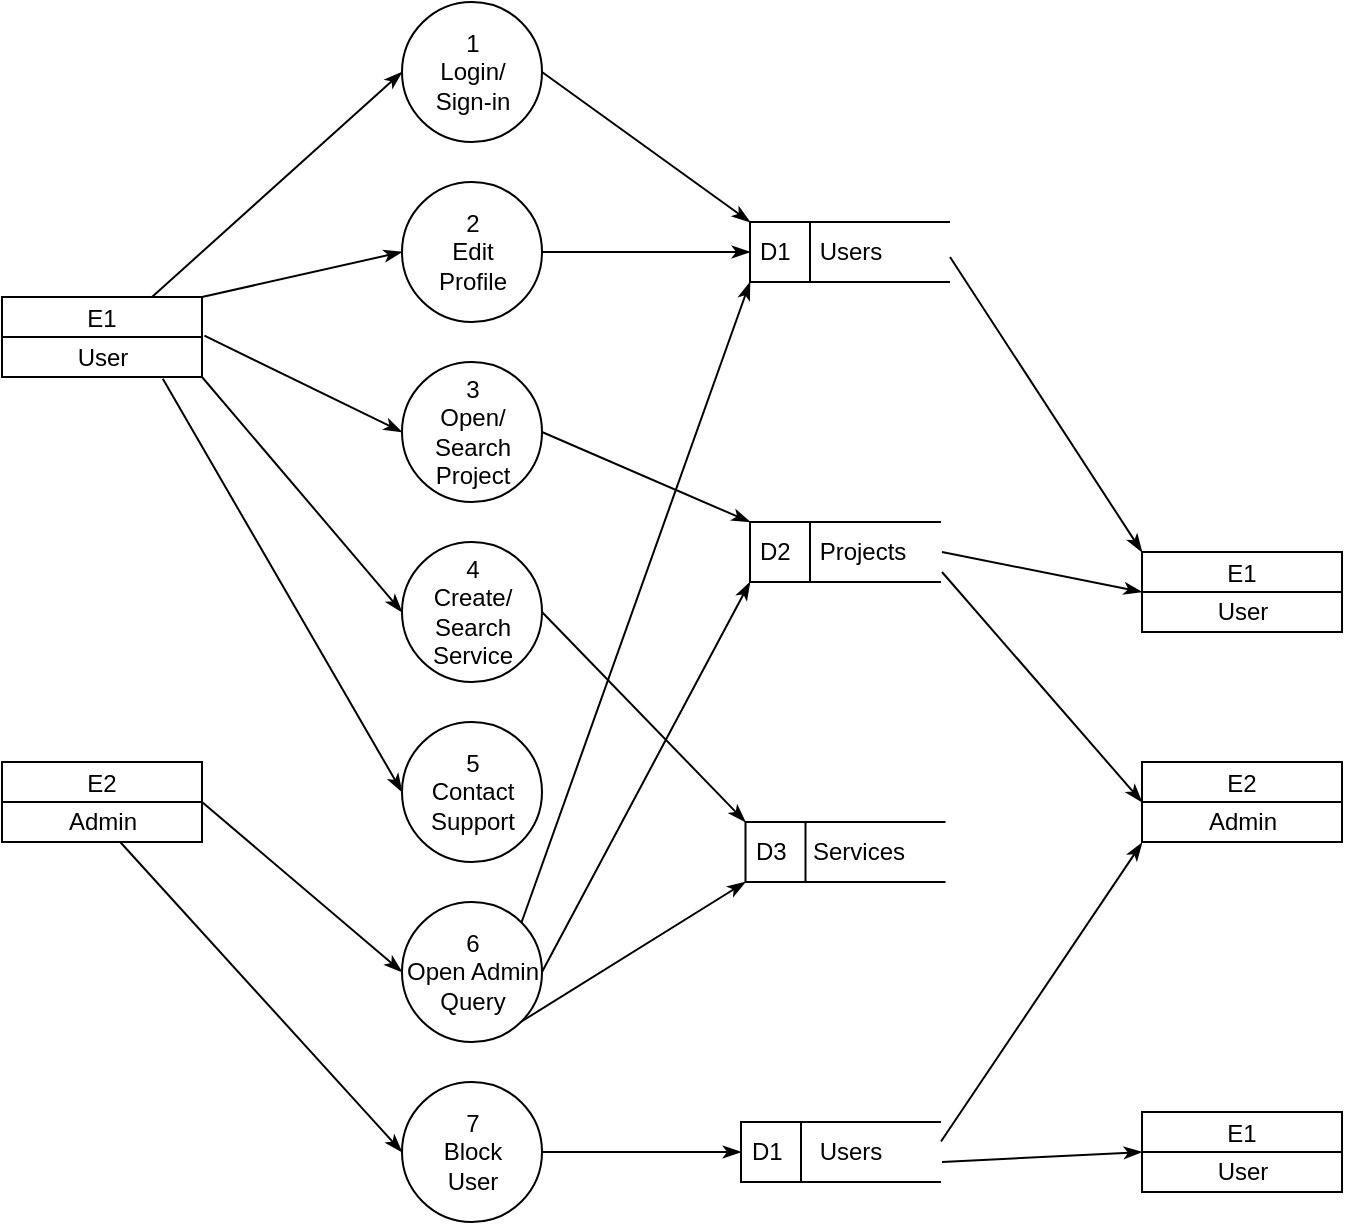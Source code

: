 <mxfile version="18.0.3" type="github" pages="4">
  <diagram id="8PO7pcAquSb0drLpUjmN" name="DFD">
    <mxGraphModel dx="1038" dy="575" grid="1" gridSize="10" guides="1" tooltips="1" connect="1" arrows="1" fold="1" page="1" pageScale="1" pageWidth="827" pageHeight="1169" math="0" shadow="0">
      <root>
        <mxCell id="0" />
        <mxCell id="1" parent="0" />
        <mxCell id="ymyxyfP5NWnHnDlhalAs-1" value="D1" style="html=1;dashed=0;whitespace=wrap;shape=mxgraph.dfd.dataStoreID;align=left;spacingLeft=3;points=[[0,0],[0.5,0],[1,0],[0,0.5],[1,0.5],[0,1],[0.5,1],[1,1]];" parent="1" vertex="1">
          <mxGeometry x="414" y="130" width="100" height="30" as="geometry" />
        </mxCell>
        <mxCell id="ymyxyfP5NWnHnDlhalAs-2" value="D2" style="html=1;dashed=0;whitespace=wrap;shape=mxgraph.dfd.dataStoreID;align=left;spacingLeft=3;points=[[0,0],[0.5,0],[1,0],[0,0.5],[1,0.5],[0,1],[0.5,1],[1,1]];" parent="1" vertex="1">
          <mxGeometry x="414" y="280" width="95.5" height="30" as="geometry" />
        </mxCell>
        <mxCell id="ymyxyfP5NWnHnDlhalAs-3" value="D3" style="html=1;dashed=0;whitespace=wrap;shape=mxgraph.dfd.dataStoreID;align=left;spacingLeft=3;points=[[0,0],[0.5,0],[1,0],[0,0.5],[1,0.5],[0,1],[0.5,1],[1,1]];" parent="1" vertex="1">
          <mxGeometry x="411.75" y="430" width="100" height="30" as="geometry" />
        </mxCell>
        <mxCell id="ymyxyfP5NWnHnDlhalAs-4" value="E1" style="swimlane;fontStyle=0;childLayout=stackLayout;horizontal=1;startSize=20;fillColor=#ffffff;horizontalStack=0;resizeParent=1;resizeParentMax=0;resizeLast=0;collapsible=0;marginBottom=0;swimlaneFillColor=#ffffff;" parent="1" vertex="1">
          <mxGeometry x="40" y="167.5" width="100" height="40" as="geometry" />
        </mxCell>
        <mxCell id="ymyxyfP5NWnHnDlhalAs-5" value="User" style="text;html=1;align=center;verticalAlign=middle;resizable=0;points=[];autosize=1;strokeColor=none;fillColor=none;" parent="ymyxyfP5NWnHnDlhalAs-4" vertex="1">
          <mxGeometry y="20" width="100" height="20" as="geometry" />
        </mxCell>
        <mxCell id="ymyxyfP5NWnHnDlhalAs-6" value="E2" style="swimlane;fontStyle=0;childLayout=stackLayout;horizontal=1;startSize=20;fillColor=#ffffff;horizontalStack=0;resizeParent=1;resizeParentMax=0;resizeLast=0;collapsible=0;marginBottom=0;swimlaneFillColor=#ffffff;" parent="1" vertex="1">
          <mxGeometry x="40" y="400" width="100" height="40" as="geometry" />
        </mxCell>
        <mxCell id="ymyxyfP5NWnHnDlhalAs-7" value="Admin" style="text;html=1;align=center;verticalAlign=middle;resizable=0;points=[];autosize=1;strokeColor=none;fillColor=none;" parent="ymyxyfP5NWnHnDlhalAs-6" vertex="1">
          <mxGeometry y="20" width="100" height="20" as="geometry" />
        </mxCell>
        <mxCell id="ymyxyfP5NWnHnDlhalAs-9" value="1&lt;br&gt;Login/&lt;br&gt;Sign-in" style="shape=ellipse;html=1;dashed=0;whitespace=wrap;aspect=fixed;perimeter=ellipsePerimeter;" parent="1" vertex="1">
          <mxGeometry x="240" y="20" width="70" height="70" as="geometry" />
        </mxCell>
        <mxCell id="ymyxyfP5NWnHnDlhalAs-10" value="Users" style="text;html=1;align=center;verticalAlign=middle;resizable=0;points=[];autosize=1;strokeColor=none;fillColor=none;" parent="1" vertex="1">
          <mxGeometry x="439" y="135" width="50" height="20" as="geometry" />
        </mxCell>
        <mxCell id="ymyxyfP5NWnHnDlhalAs-11" value="Projects" style="text;html=1;align=center;verticalAlign=middle;resizable=0;points=[];autosize=1;strokeColor=none;fillColor=none;" parent="1" vertex="1">
          <mxGeometry x="440" y="285" width="60" height="20" as="geometry" />
        </mxCell>
        <mxCell id="ymyxyfP5NWnHnDlhalAs-12" value="Services" style="text;html=1;align=center;verticalAlign=middle;resizable=0;points=[];autosize=1;strokeColor=none;fillColor=none;" parent="1" vertex="1">
          <mxGeometry x="437.75" y="435" width="60" height="20" as="geometry" />
        </mxCell>
        <mxCell id="ymyxyfP5NWnHnDlhalAs-13" value="3&lt;br&gt;Open/&lt;br&gt;Search&lt;br&gt;Project" style="shape=ellipse;html=1;dashed=0;whitespace=wrap;aspect=fixed;perimeter=ellipsePerimeter;" parent="1" vertex="1">
          <mxGeometry x="240" y="200" width="70" height="70" as="geometry" />
        </mxCell>
        <mxCell id="ymyxyfP5NWnHnDlhalAs-14" value="4&lt;br&gt;Create/&lt;br&gt;Search&lt;br&gt;Service" style="shape=ellipse;html=1;dashed=0;whitespace=wrap;aspect=fixed;perimeter=ellipsePerimeter;" parent="1" vertex="1">
          <mxGeometry x="240" y="290" width="70" height="70" as="geometry" />
        </mxCell>
        <mxCell id="ymyxyfP5NWnHnDlhalAs-15" value="5&lt;br&gt;Contact &lt;br&gt;Support" style="shape=ellipse;html=1;dashed=0;whitespace=wrap;aspect=fixed;perimeter=ellipsePerimeter;" parent="1" vertex="1">
          <mxGeometry x="240" y="380" width="70" height="70" as="geometry" />
        </mxCell>
        <mxCell id="ymyxyfP5NWnHnDlhalAs-16" value="6&lt;br&gt;Open Admin &lt;br&gt;Query" style="shape=ellipse;html=1;dashed=0;whitespace=wrap;aspect=fixed;perimeter=ellipsePerimeter;" parent="1" vertex="1">
          <mxGeometry x="240" y="470" width="70" height="70" as="geometry" />
        </mxCell>
        <mxCell id="ymyxyfP5NWnHnDlhalAs-17" value="7&lt;br&gt;Block &lt;br&gt;User" style="shape=ellipse;html=1;dashed=0;whitespace=wrap;aspect=fixed;perimeter=ellipsePerimeter;" parent="1" vertex="1">
          <mxGeometry x="240" y="560" width="70" height="70" as="geometry" />
        </mxCell>
        <mxCell id="bro97Qe7Kmfl17iFiqtm-1" value="E1" style="swimlane;fontStyle=0;childLayout=stackLayout;horizontal=1;startSize=20;fillColor=#ffffff;horizontalStack=0;resizeParent=1;resizeParentMax=0;resizeLast=0;collapsible=0;marginBottom=0;swimlaneFillColor=#ffffff;" parent="1" vertex="1">
          <mxGeometry x="610" y="295" width="100" height="40" as="geometry" />
        </mxCell>
        <mxCell id="bro97Qe7Kmfl17iFiqtm-2" value="User" style="text;html=1;align=center;verticalAlign=middle;resizable=0;points=[];autosize=1;strokeColor=none;fillColor=none;" parent="bro97Qe7Kmfl17iFiqtm-1" vertex="1">
          <mxGeometry y="20" width="100" height="20" as="geometry" />
        </mxCell>
        <mxCell id="bro97Qe7Kmfl17iFiqtm-3" value="E2" style="swimlane;fontStyle=0;childLayout=stackLayout;horizontal=1;startSize=20;fillColor=#ffffff;horizontalStack=0;resizeParent=1;resizeParentMax=0;resizeLast=0;collapsible=0;marginBottom=0;swimlaneFillColor=#ffffff;" parent="1" vertex="1">
          <mxGeometry x="610" y="400" width="100" height="40" as="geometry" />
        </mxCell>
        <mxCell id="bro97Qe7Kmfl17iFiqtm-4" value="Admin" style="text;html=1;align=center;verticalAlign=middle;resizable=0;points=[];autosize=1;strokeColor=none;fillColor=none;" parent="bro97Qe7Kmfl17iFiqtm-3" vertex="1">
          <mxGeometry y="20" width="100" height="20" as="geometry" />
        </mxCell>
        <mxCell id="l4Eugmx9gtU6rLZnMyT0-1" value="2&lt;br&gt;Edit &lt;br&gt;Profile" style="shape=ellipse;html=1;dashed=0;whitespace=wrap;aspect=fixed;perimeter=ellipsePerimeter;" vertex="1" parent="1">
          <mxGeometry x="240" y="110" width="70" height="70" as="geometry" />
        </mxCell>
        <mxCell id="l4Eugmx9gtU6rLZnMyT0-5" value="" style="endArrow=classicThin;html=1;rounded=0;labelBackgroundColor=none;endSize=6;endFill=1;jumpSize=6;exitX=0.75;exitY=0;exitDx=0;exitDy=0;entryX=0;entryY=0.5;entryDx=0;entryDy=0;" edge="1" parent="1" source="ymyxyfP5NWnHnDlhalAs-4" target="ymyxyfP5NWnHnDlhalAs-9">
          <mxGeometry width="50" height="50" relative="1" as="geometry">
            <mxPoint x="140" y="155" as="sourcePoint" />
            <mxPoint x="190" y="105" as="targetPoint" />
            <Array as="points" />
          </mxGeometry>
        </mxCell>
        <mxCell id="l4Eugmx9gtU6rLZnMyT0-6" value="" style="endArrow=classicThin;html=1;rounded=0;labelBackgroundColor=none;endSize=6;endFill=1;jumpSize=6;entryX=0;entryY=0.5;entryDx=0;entryDy=0;exitX=1;exitY=0;exitDx=0;exitDy=0;" edge="1" parent="1" source="ymyxyfP5NWnHnDlhalAs-4" target="l4Eugmx9gtU6rLZnMyT0-1">
          <mxGeometry width="50" height="50" relative="1" as="geometry">
            <mxPoint x="130" y="170" as="sourcePoint" />
            <mxPoint x="250" y="65" as="targetPoint" />
            <Array as="points" />
          </mxGeometry>
        </mxCell>
        <mxCell id="l4Eugmx9gtU6rLZnMyT0-7" value="" style="endArrow=classicThin;html=1;rounded=0;labelBackgroundColor=none;endSize=6;endFill=1;jumpSize=6;entryX=0;entryY=0.5;entryDx=0;entryDy=0;exitX=1.012;exitY=-0.035;exitDx=0;exitDy=0;exitPerimeter=0;" edge="1" parent="1" source="ymyxyfP5NWnHnDlhalAs-5" target="ymyxyfP5NWnHnDlhalAs-13">
          <mxGeometry width="50" height="50" relative="1" as="geometry">
            <mxPoint x="125" y="177.5" as="sourcePoint" />
            <mxPoint x="250" y="155" as="targetPoint" />
            <Array as="points" />
          </mxGeometry>
        </mxCell>
        <mxCell id="l4Eugmx9gtU6rLZnMyT0-8" value="" style="endArrow=classicThin;html=1;rounded=0;labelBackgroundColor=none;endSize=6;endFill=1;jumpSize=6;entryX=0;entryY=0.5;entryDx=0;entryDy=0;exitX=1;exitY=1;exitDx=0;exitDy=0;" edge="1" parent="1" source="ymyxyfP5NWnHnDlhalAs-4" target="ymyxyfP5NWnHnDlhalAs-14">
          <mxGeometry width="50" height="50" relative="1" as="geometry">
            <mxPoint x="160" y="210" as="sourcePoint" />
            <mxPoint x="250" y="245" as="targetPoint" />
            <Array as="points" />
          </mxGeometry>
        </mxCell>
        <mxCell id="l4Eugmx9gtU6rLZnMyT0-9" value="" style="endArrow=classicThin;html=1;rounded=0;labelBackgroundColor=none;endSize=6;endFill=1;jumpSize=6;entryX=0;entryY=0.5;entryDx=0;entryDy=0;exitX=0.804;exitY=1.045;exitDx=0;exitDy=0;exitPerimeter=0;" edge="1" parent="1" source="ymyxyfP5NWnHnDlhalAs-5" target="ymyxyfP5NWnHnDlhalAs-15">
          <mxGeometry width="50" height="50" relative="1" as="geometry">
            <mxPoint x="120" y="230" as="sourcePoint" />
            <mxPoint x="210" y="335" as="targetPoint" />
            <Array as="points" />
          </mxGeometry>
        </mxCell>
        <mxCell id="l4Eugmx9gtU6rLZnMyT0-10" value="" style="endArrow=classicThin;html=1;rounded=0;labelBackgroundColor=none;endSize=6;endFill=1;jumpSize=6;entryX=0;entryY=0.5;entryDx=0;entryDy=0;exitX=1;exitY=0.5;exitDx=0;exitDy=0;" edge="1" parent="1" source="ymyxyfP5NWnHnDlhalAs-6" target="ymyxyfP5NWnHnDlhalAs-16">
          <mxGeometry width="50" height="50" relative="1" as="geometry">
            <mxPoint x="170" y="410" as="sourcePoint" />
            <mxPoint x="250" y="656.6" as="targetPoint" />
            <Array as="points" />
          </mxGeometry>
        </mxCell>
        <mxCell id="l4Eugmx9gtU6rLZnMyT0-11" value="" style="endArrow=classicThin;html=1;rounded=0;labelBackgroundColor=none;endSize=6;endFill=1;jumpSize=6;entryX=0;entryY=0.5;entryDx=0;entryDy=0;" edge="1" parent="1" source="ymyxyfP5NWnHnDlhalAs-7" target="ymyxyfP5NWnHnDlhalAs-17">
          <mxGeometry width="50" height="50" relative="1" as="geometry">
            <mxPoint x="140" y="470" as="sourcePoint" />
            <mxPoint x="230" y="570" as="targetPoint" />
            <Array as="points" />
          </mxGeometry>
        </mxCell>
        <mxCell id="l4Eugmx9gtU6rLZnMyT0-12" value="" style="endArrow=classicThin;html=1;rounded=0;labelBackgroundColor=none;endSize=6;endFill=1;jumpSize=6;exitX=1;exitY=0.5;exitDx=0;exitDy=0;entryX=0;entryY=0;entryDx=0;entryDy=0;" edge="1" parent="1" source="ymyxyfP5NWnHnDlhalAs-9" target="ymyxyfP5NWnHnDlhalAs-1">
          <mxGeometry width="50" height="50" relative="1" as="geometry">
            <mxPoint x="340" y="155" as="sourcePoint" />
            <mxPoint x="465" y="42.5" as="targetPoint" />
            <Array as="points" />
          </mxGeometry>
        </mxCell>
        <mxCell id="l4Eugmx9gtU6rLZnMyT0-13" value="" style="endArrow=classicThin;html=1;rounded=0;labelBackgroundColor=none;endSize=6;endFill=1;jumpSize=6;exitX=1;exitY=0.5;exitDx=0;exitDy=0;entryX=0;entryY=0.5;entryDx=0;entryDy=0;" edge="1" parent="1" source="l4Eugmx9gtU6rLZnMyT0-1" target="ymyxyfP5NWnHnDlhalAs-1">
          <mxGeometry width="50" height="50" relative="1" as="geometry">
            <mxPoint x="320" y="65" as="sourcePoint" />
            <mxPoint x="410" y="140" as="targetPoint" />
            <Array as="points" />
          </mxGeometry>
        </mxCell>
        <mxCell id="l4Eugmx9gtU6rLZnMyT0-14" value="" style="endArrow=classicThin;html=1;rounded=0;labelBackgroundColor=none;endSize=6;endFill=1;jumpSize=6;exitX=1;exitY=0.5;exitDx=0;exitDy=0;entryX=0;entryY=0;entryDx=0;entryDy=0;" edge="1" parent="1" source="ymyxyfP5NWnHnDlhalAs-13" target="ymyxyfP5NWnHnDlhalAs-2">
          <mxGeometry width="50" height="50" relative="1" as="geometry">
            <mxPoint x="320" y="155" as="sourcePoint" />
            <mxPoint x="424" y="155" as="targetPoint" />
            <Array as="points" />
          </mxGeometry>
        </mxCell>
        <mxCell id="l4Eugmx9gtU6rLZnMyT0-15" value="" style="endArrow=classicThin;html=1;rounded=0;labelBackgroundColor=none;endSize=6;endFill=1;jumpSize=6;exitX=1;exitY=0.5;exitDx=0;exitDy=0;entryX=0;entryY=0;entryDx=0;entryDy=0;" edge="1" parent="1" source="ymyxyfP5NWnHnDlhalAs-14" target="ymyxyfP5NWnHnDlhalAs-3">
          <mxGeometry width="50" height="50" relative="1" as="geometry">
            <mxPoint x="320" y="245" as="sourcePoint" />
            <mxPoint x="424" y="320" as="targetPoint" />
            <Array as="points" />
          </mxGeometry>
        </mxCell>
        <mxCell id="l4Eugmx9gtU6rLZnMyT0-16" value="E1" style="swimlane;fontStyle=0;childLayout=stackLayout;horizontal=1;startSize=20;fillColor=#ffffff;horizontalStack=0;resizeParent=1;resizeParentMax=0;resizeLast=0;collapsible=0;marginBottom=0;swimlaneFillColor=#ffffff;" vertex="1" parent="1">
          <mxGeometry x="610" y="575" width="100" height="40" as="geometry" />
        </mxCell>
        <mxCell id="l4Eugmx9gtU6rLZnMyT0-17" value="User" style="text;html=1;align=center;verticalAlign=middle;resizable=0;points=[];autosize=1;strokeColor=none;fillColor=none;" vertex="1" parent="l4Eugmx9gtU6rLZnMyT0-16">
          <mxGeometry y="20" width="100" height="20" as="geometry" />
        </mxCell>
        <mxCell id="l4Eugmx9gtU6rLZnMyT0-18" value="D1" style="html=1;dashed=0;whitespace=wrap;shape=mxgraph.dfd.dataStoreID;align=left;spacingLeft=3;points=[[0,0],[0.5,0],[1,0],[0,0.5],[1,0.5],[0,1],[0.5,1],[1,1]];" vertex="1" parent="1">
          <mxGeometry x="409.5" y="580" width="100" height="30" as="geometry" />
        </mxCell>
        <mxCell id="l4Eugmx9gtU6rLZnMyT0-19" value="Users" style="text;html=1;align=center;verticalAlign=middle;resizable=0;points=[];autosize=1;strokeColor=none;fillColor=none;" vertex="1" parent="1">
          <mxGeometry x="439" y="585" width="50" height="20" as="geometry" />
        </mxCell>
        <mxCell id="l4Eugmx9gtU6rLZnMyT0-20" value="" style="endArrow=classicThin;html=1;rounded=0;labelBackgroundColor=none;endSize=6;endFill=1;jumpSize=6;entryX=0;entryY=0.5;entryDx=0;entryDy=0;exitX=1;exitY=0.5;exitDx=0;exitDy=0;" edge="1" parent="1" source="ymyxyfP5NWnHnDlhalAs-17" target="l4Eugmx9gtU6rLZnMyT0-18">
          <mxGeometry width="50" height="50" relative="1" as="geometry">
            <mxPoint x="310.001" y="575" as="sourcePoint" />
            <mxPoint x="450.91" y="730" as="targetPoint" />
            <Array as="points" />
          </mxGeometry>
        </mxCell>
        <mxCell id="l4Eugmx9gtU6rLZnMyT0-21" value="" style="endArrow=classicThin;html=1;rounded=0;labelBackgroundColor=none;endSize=6;endFill=1;jumpSize=6;entryX=0;entryY=0.5;entryDx=0;entryDy=0;" edge="1" parent="1" target="l4Eugmx9gtU6rLZnMyT0-16">
          <mxGeometry width="50" height="50" relative="1" as="geometry">
            <mxPoint x="510" y="600" as="sourcePoint" />
            <mxPoint x="609" y="594.5" as="targetPoint" />
            <Array as="points" />
          </mxGeometry>
        </mxCell>
        <mxCell id="l4Eugmx9gtU6rLZnMyT0-22" value="" style="endArrow=classicThin;html=1;rounded=0;labelBackgroundColor=none;endSize=6;endFill=1;jumpSize=6;entryX=0;entryY=1;entryDx=0;entryDy=0;exitX=1;exitY=1;exitDx=0;exitDy=0;" edge="1" parent="1" source="ymyxyfP5NWnHnDlhalAs-16" target="ymyxyfP5NWnHnDlhalAs-3">
          <mxGeometry width="50" height="50" relative="1" as="geometry">
            <mxPoint x="330" y="500" as="sourcePoint" />
            <mxPoint x="429.5" y="500" as="targetPoint" />
            <Array as="points" />
          </mxGeometry>
        </mxCell>
        <mxCell id="l4Eugmx9gtU6rLZnMyT0-24" value="" style="endArrow=classicThin;html=1;rounded=0;labelBackgroundColor=none;endSize=6;endFill=1;jumpSize=6;entryX=0;entryY=1;entryDx=0;entryDy=0;exitX=1;exitY=0.5;exitDx=0;exitDy=0;" edge="1" parent="1" source="ymyxyfP5NWnHnDlhalAs-16" target="ymyxyfP5NWnHnDlhalAs-2">
          <mxGeometry width="50" height="50" relative="1" as="geometry">
            <mxPoint x="309.749" y="539.749" as="sourcePoint" />
            <mxPoint x="421.75" y="470" as="targetPoint" />
            <Array as="points" />
          </mxGeometry>
        </mxCell>
        <mxCell id="l4Eugmx9gtU6rLZnMyT0-25" value="" style="endArrow=classicThin;html=1;rounded=0;labelBackgroundColor=none;endSize=6;endFill=1;jumpSize=6;entryX=0;entryY=1;entryDx=0;entryDy=0;exitX=1;exitY=0;exitDx=0;exitDy=0;" edge="1" parent="1" source="ymyxyfP5NWnHnDlhalAs-16" target="ymyxyfP5NWnHnDlhalAs-1">
          <mxGeometry width="50" height="50" relative="1" as="geometry">
            <mxPoint x="320" y="515" as="sourcePoint" />
            <mxPoint x="424" y="320" as="targetPoint" />
            <Array as="points" />
          </mxGeometry>
        </mxCell>
        <mxCell id="l4Eugmx9gtU6rLZnMyT0-26" value="" style="endArrow=classicThin;html=1;rounded=0;labelBackgroundColor=none;endSize=6;endFill=1;jumpSize=6;entryX=0;entryY=0.5;entryDx=0;entryDy=0;" edge="1" parent="1" target="bro97Qe7Kmfl17iFiqtm-1">
          <mxGeometry width="50" height="50" relative="1" as="geometry">
            <mxPoint x="510" y="295" as="sourcePoint" />
            <mxPoint x="590" y="320" as="targetPoint" />
            <Array as="points" />
          </mxGeometry>
        </mxCell>
        <mxCell id="l4Eugmx9gtU6rLZnMyT0-27" value="" style="endArrow=classicThin;html=1;rounded=0;labelBackgroundColor=none;endSize=6;endFill=1;jumpSize=6;entryX=0;entryY=0.5;entryDx=0;entryDy=0;" edge="1" parent="1" target="bro97Qe7Kmfl17iFiqtm-3">
          <mxGeometry width="50" height="50" relative="1" as="geometry">
            <mxPoint x="510" y="305" as="sourcePoint" />
            <mxPoint x="610" y="325" as="targetPoint" />
            <Array as="points" />
          </mxGeometry>
        </mxCell>
        <mxCell id="l4Eugmx9gtU6rLZnMyT0-28" value="" style="endArrow=classicThin;html=1;rounded=0;labelBackgroundColor=none;endSize=6;endFill=1;jumpSize=6;entryX=0;entryY=0;entryDx=0;entryDy=0;" edge="1" parent="1" target="bro97Qe7Kmfl17iFiqtm-1">
          <mxGeometry width="50" height="50" relative="1" as="geometry">
            <mxPoint x="514" y="147.5" as="sourcePoint" />
            <mxPoint x="614" y="167.5" as="targetPoint" />
            <Array as="points" />
          </mxGeometry>
        </mxCell>
        <mxCell id="l4Eugmx9gtU6rLZnMyT0-29" value="" style="endArrow=classicThin;html=1;rounded=0;labelBackgroundColor=none;endSize=6;endFill=1;jumpSize=6;entryX=0;entryY=1.02;entryDx=0;entryDy=0;exitX=1;exitY=1;exitDx=0;exitDy=0;entryPerimeter=0;" edge="1" parent="1" target="bro97Qe7Kmfl17iFiqtm-4">
          <mxGeometry width="50" height="50" relative="1" as="geometry">
            <mxPoint x="509.499" y="589.749" as="sourcePoint" />
            <mxPoint x="621.5" y="520" as="targetPoint" />
            <Array as="points" />
          </mxGeometry>
        </mxCell>
      </root>
    </mxGraphModel>
  </diagram>
  <diagram id="wdde8d754b7VpwHTmlDq" name="SAD SUC-1">
    <mxGraphModel dx="1038" dy="575" grid="1" gridSize="10" guides="1" tooltips="1" connect="1" arrows="1" fold="1" page="1" pageScale="1" pageWidth="827" pageHeight="1169" math="0" shadow="0">
      <root>
        <mxCell id="0" />
        <mxCell id="1" parent="0" />
        <mxCell id="KrPvPTZscD9Pj9Fnko9g-1" value="Un/registered User" style="shape=umlActor;verticalLabelPosition=bottom;verticalAlign=top;html=1;" parent="1" vertex="1">
          <mxGeometry x="70" y="40" width="20" height="40" as="geometry" />
        </mxCell>
        <mxCell id="KrPvPTZscD9Pj9Fnko9g-4" value="&lt;font size=&quot;1&quot;&gt;&lt;b style=&quot;font-size: 12px&quot;&gt;User I/F&lt;/b&gt;&lt;/font&gt;" style="html=1;dropTarget=0;rounded=1;strokeWidth=1;fillColor=#f8cecc;gradientColor=#ea6b66;strokeColor=#b85450;" parent="1" vertex="1">
          <mxGeometry x="160" y="41.25" width="110" height="37.5" as="geometry" />
        </mxCell>
        <mxCell id="KrPvPTZscD9Pj9Fnko9g-5" value="" style="shape=module;jettyWidth=8;jettyHeight=4;fillColor=#fad9d5;strokeColor=#ae4132;" parent="KrPvPTZscD9Pj9Fnko9g-4" vertex="1">
          <mxGeometry x="1" width="20" height="20" relative="1" as="geometry">
            <mxPoint x="-27" y="7" as="offset" />
          </mxGeometry>
        </mxCell>
        <mxCell id="KrPvPTZscD9Pj9Fnko9g-6" value="&lt;div&gt;&lt;b&gt;&lt;font style=&quot;font-size: 12px&quot;&gt;User&amp;nbsp;&lt;/font&gt;&lt;/b&gt;&lt;/div&gt;&lt;div&gt;&lt;b&gt;&lt;font style=&quot;font-size: 12px&quot;&gt;Manager&lt;/font&gt;&lt;/b&gt;&lt;/div&gt;" style="html=1;dropTarget=0;rounded=1;strokeWidth=1;fillColor=#f8cecc;gradientColor=#ea6b66;strokeColor=#b85450;align=center;" parent="1" vertex="1">
          <mxGeometry x="320" y="38.75" width="110" height="40" as="geometry" />
        </mxCell>
        <mxCell id="KrPvPTZscD9Pj9Fnko9g-7" value="" style="shape=module;jettyWidth=8;jettyHeight=4;fillColor=#fad9d5;strokeColor=#ae4132;" parent="KrPvPTZscD9Pj9Fnko9g-6" vertex="1">
          <mxGeometry x="1" width="20" height="20" relative="1" as="geometry">
            <mxPoint x="-27" y="7" as="offset" />
          </mxGeometry>
        </mxCell>
        <mxCell id="KrPvPTZscD9Pj9Fnko9g-8" value="&lt;div&gt;&lt;b&gt;&lt;font style=&quot;font-size: 12px&quot;&gt;User&amp;nbsp;&lt;/font&gt;&lt;/b&gt;&lt;/div&gt;&lt;div&gt;&lt;b&gt;&lt;font style=&quot;font-size: 12px&quot;&gt;Repository&lt;/font&gt;&lt;/b&gt;&lt;/div&gt;" style="html=1;dropTarget=0;rounded=1;strokeWidth=1;fillColor=#f8cecc;gradientColor=#ea6b66;strokeColor=#b85450;align=center;" parent="1" vertex="1">
          <mxGeometry x="480" y="38.75" width="110" height="40" as="geometry" />
        </mxCell>
        <mxCell id="KrPvPTZscD9Pj9Fnko9g-9" value="" style="shape=module;jettyWidth=8;jettyHeight=4;fillColor=#fad9d5;strokeColor=#ae4132;" parent="KrPvPTZscD9Pj9Fnko9g-8" vertex="1">
          <mxGeometry x="1" width="20" height="20" relative="1" as="geometry">
            <mxPoint x="-27" y="7" as="offset" />
          </mxGeometry>
        </mxCell>
        <mxCell id="8DQEMKBZEGrIJ1PNtNoy-1" value="" style="html=1;points=[];perimeter=orthogonalPerimeter;fillColor=#FFE599;strokeColor=#36393d;" parent="1" vertex="1">
          <mxGeometry x="75" y="120" width="10" height="10" as="geometry" />
        </mxCell>
        <mxCell id="8DQEMKBZEGrIJ1PNtNoy-2" value="" style="html=1;points=[];perimeter=orthogonalPerimeter;fillColor=#FFE599;" parent="1" vertex="1">
          <mxGeometry x="210" y="120" width="10" height="80" as="geometry" />
        </mxCell>
        <mxCell id="8DQEMKBZEGrIJ1PNtNoy-3" value="&lt;font style=&quot;font-size: 10px&quot;&gt;1.0 Enter Sign in screen&lt;/font&gt;" style="html=1;verticalAlign=bottom;endArrow=block;entryX=0;entryY=0;rounded=0;" parent="1" target="8DQEMKBZEGrIJ1PNtNoy-2" edge="1">
          <mxGeometry relative="1" as="geometry">
            <mxPoint x="85" y="120" as="sourcePoint" />
          </mxGeometry>
        </mxCell>
        <mxCell id="8DQEMKBZEGrIJ1PNtNoy-4" value="&lt;font style=&quot;font-size: 10px&quot;&gt;1.1 Sign/Log in Form&lt;/font&gt;" style="html=1;verticalAlign=bottom;endArrow=open;dashed=1;endSize=8;exitX=0;exitY=0.95;rounded=0;" parent="1" source="8DQEMKBZEGrIJ1PNtNoy-2" edge="1">
          <mxGeometry relative="1" as="geometry">
            <mxPoint x="85" y="196" as="targetPoint" />
          </mxGeometry>
        </mxCell>
        <mxCell id="8DQEMKBZEGrIJ1PNtNoy-5" value="" style="html=1;points=[];perimeter=orthogonalPerimeter;fontSize=10;fillColor=#FFE599;" parent="1" vertex="1">
          <mxGeometry x="75" y="190" width="10" height="80" as="geometry" />
        </mxCell>
        <mxCell id="8DQEMKBZEGrIJ1PNtNoy-6" value="&lt;font style=&quot;font-size: 10px&quot;&gt;1.2 Sign/Log in Attempt&lt;/font&gt;" style="html=1;verticalAlign=bottom;endArrow=block;entryX=0;entryY=0;rounded=0;" parent="1" edge="1">
          <mxGeometry relative="1" as="geometry">
            <mxPoint x="85" y="260" as="sourcePoint" />
            <mxPoint x="210" y="260.0" as="targetPoint" />
          </mxGeometry>
        </mxCell>
        <mxCell id="8DQEMKBZEGrIJ1PNtNoy-7" value="" style="html=1;points=[];perimeter=orthogonalPerimeter;fillColor=#FFE599;strokeColor=#36393d;" parent="1" vertex="1">
          <mxGeometry x="210" y="250" width="10" height="40" as="geometry" />
        </mxCell>
        <mxCell id="8DQEMKBZEGrIJ1PNtNoy-8" value="&lt;font style=&quot;font-size: 10px&quot;&gt;1.3 Sign/Log in Verification&lt;/font&gt;" style="html=1;verticalAlign=bottom;endArrow=block;rounded=0;entryX=-0.02;entryY=0.095;entryDx=0;entryDy=0;entryPerimeter=0;" parent="1" target="8DQEMKBZEGrIJ1PNtNoy-9" edge="1">
          <mxGeometry relative="1" as="geometry">
            <mxPoint x="220" y="280" as="sourcePoint" />
            <mxPoint x="360" y="280" as="targetPoint" />
          </mxGeometry>
        </mxCell>
        <mxCell id="8DQEMKBZEGrIJ1PNtNoy-9" value="" style="html=1;points=[];perimeter=orthogonalPerimeter;fontSize=10;fillColor=#FFE599;" parent="1" vertex="1">
          <mxGeometry x="370" y="270" width="10" height="130" as="geometry" />
        </mxCell>
        <mxCell id="tyswb0ZjqHgBL77VOly2-1" value="" style="html=1;points=[];perimeter=orthogonalPerimeter;fontSize=10;fillColor=#FFE599;" parent="1" vertex="1">
          <mxGeometry x="530" y="270" width="10" height="130" as="geometry" />
        </mxCell>
        <mxCell id="tyswb0ZjqHgBL77VOly2-2" value="&lt;font style=&quot;font-size: 10px&quot;&gt;1.4 Authintication Query&lt;/font&gt;" style="html=1;verticalAlign=bottom;endArrow=block;rounded=0;edgeStyle=orthogonalEdgeStyle;" parent="1" edge="1">
          <mxGeometry relative="1" as="geometry">
            <mxPoint x="380" y="289" as="sourcePoint" />
            <mxPoint x="530" y="289" as="targetPoint" />
          </mxGeometry>
        </mxCell>
        <mxCell id="tyswb0ZjqHgBL77VOly2-3" value="&lt;font style=&quot;font-size: 10px&quot;&gt;1.5 Authintication failed&lt;/font&gt;" style="html=1;verticalAlign=bottom;endArrow=none;rounded=0;edgeStyle=orthogonalEdgeStyle;endFill=0;dashed=1;startArrow=open;startFill=0;endSize=6;startSize=8;" parent="1" edge="1">
          <mxGeometry relative="1" as="geometry">
            <mxPoint x="380" y="319.6" as="sourcePoint" />
            <mxPoint x="530" y="320" as="targetPoint" />
            <Array as="points">
              <mxPoint x="500" y="320" />
              <mxPoint x="500" y="320" />
            </Array>
          </mxGeometry>
        </mxCell>
        <mxCell id="tyswb0ZjqHgBL77VOly2-4" value="&lt;font style=&quot;font-size: 10px&quot;&gt;1.6 Sign/Log In Failure&lt;/font&gt;" style="html=1;verticalAlign=bottom;endArrow=none;rounded=0;entryX=0.068;entryY=0.176;entryDx=0;entryDy=0;entryPerimeter=0;edgeStyle=orthogonalEdgeStyle;endFill=0;dashed=1;startArrow=open;startFill=0;endSize=6;startSize=8;" parent="1" edge="1">
          <mxGeometry relative="1" as="geometry">
            <mxPoint x="220" y="330" as="sourcePoint" />
            <mxPoint x="370.68" y="329.96" as="targetPoint" />
            <Array as="points">
              <mxPoint x="330" y="330" />
              <mxPoint x="330" y="330" />
            </Array>
          </mxGeometry>
        </mxCell>
        <mxCell id="tyswb0ZjqHgBL77VOly2-5" value="" style="html=1;points=[];perimeter=orthogonalPerimeter;fillColor=#FFE599;strokeColor=#36393d;" parent="1" vertex="1">
          <mxGeometry x="210" y="325" width="10" height="25" as="geometry" />
        </mxCell>
        <mxCell id="tyswb0ZjqHgBL77VOly2-6" value="" style="html=1;points=[];perimeter=orthogonalPerimeter;fillColor=#FFE599;strokeColor=#36393d;" parent="1" vertex="1">
          <mxGeometry x="75" y="330" width="10" height="20" as="geometry" />
        </mxCell>
        <mxCell id="tyswb0ZjqHgBL77VOly2-7" value="&lt;font style=&quot;font-size: 10px&quot;&gt;1.7 Display Message&lt;/font&gt;" style="html=1;verticalAlign=bottom;endArrow=open;dashed=1;endSize=8;exitX=0;exitY=0.95;rounded=0;" parent="1" edge="1">
          <mxGeometry relative="1" as="geometry">
            <mxPoint x="85" y="339.5" as="targetPoint" />
            <mxPoint x="210" y="339.5" as="sourcePoint" />
          </mxGeometry>
        </mxCell>
        <mxCell id="tyswb0ZjqHgBL77VOly2-8" value="" style="endArrow=none;dashed=1;html=1;dashPattern=1 3;strokeWidth=1;rounded=0;startSize=8;endSize=6;entryX=0.5;entryY=1;entryDx=0;entryDy=0;" parent="1" source="8DQEMKBZEGrIJ1PNtNoy-9" target="KrPvPTZscD9Pj9Fnko9g-6" edge="1">
          <mxGeometry width="50" height="50" relative="1" as="geometry">
            <mxPoint x="350" y="240" as="sourcePoint" />
            <mxPoint x="400" y="190" as="targetPoint" />
          </mxGeometry>
        </mxCell>
        <mxCell id="tyswb0ZjqHgBL77VOly2-9" value="" style="endArrow=none;dashed=1;html=1;dashPattern=1 3;strokeWidth=1;rounded=0;startSize=8;endSize=6;entryX=0.5;entryY=1;entryDx=0;entryDy=0;" parent="1" target="KrPvPTZscD9Pj9Fnko9g-8" edge="1">
          <mxGeometry width="50" height="50" relative="1" as="geometry">
            <mxPoint x="535" y="270" as="sourcePoint" />
            <mxPoint x="544.5" y="80" as="targetPoint" />
          </mxGeometry>
        </mxCell>
        <mxCell id="tyswb0ZjqHgBL77VOly2-10" value="&lt;font style=&quot;font-size: 11px;&quot;&gt;Loop&lt;/font&gt;" style="shape=umlFrame;whiteSpace=wrap;html=1;width=40;height=15;fillColor=#ffcc99;strokeColor=#36393d;" parent="1" vertex="1">
          <mxGeometry x="39" y="180" width="512" height="172" as="geometry" />
        </mxCell>
        <mxCell id="tyswb0ZjqHgBL77VOly2-11" value="" style="endArrow=none;dashed=1;html=1;dashPattern=1 3;strokeWidth=1;rounded=0;startSize=8;endSize=6;entryX=0.5;entryY=1;entryDx=0;entryDy=0;exitX=0.492;exitY=-0.002;exitDx=0;exitDy=0;exitPerimeter=0;" parent="1" source="8DQEMKBZEGrIJ1PNtNoy-2" target="KrPvPTZscD9Pj9Fnko9g-4" edge="1">
          <mxGeometry width="50" height="50" relative="1" as="geometry">
            <mxPoint x="385" y="280" as="sourcePoint" />
            <mxPoint x="385" y="88.75" as="targetPoint" />
          </mxGeometry>
        </mxCell>
        <mxCell id="tyswb0ZjqHgBL77VOly2-12" value="" style="endArrow=none;dashed=1;html=1;dashPattern=1 3;strokeWidth=1;rounded=0;startSize=8;endSize=6;" parent="1" edge="1">
          <mxGeometry width="50" height="50" relative="1" as="geometry">
            <mxPoint x="215" y="250" as="sourcePoint" />
            <mxPoint x="215" y="200" as="targetPoint" />
          </mxGeometry>
        </mxCell>
        <mxCell id="tyswb0ZjqHgBL77VOly2-13" value="" style="endArrow=none;dashed=1;html=1;dashPattern=1 3;strokeWidth=1;rounded=0;startSize=8;endSize=6;" parent="1" edge="1">
          <mxGeometry width="50" height="50" relative="1" as="geometry">
            <mxPoint x="215" y="324" as="sourcePoint" />
            <mxPoint x="215" y="290" as="targetPoint" />
          </mxGeometry>
        </mxCell>
        <mxCell id="tyswb0ZjqHgBL77VOly2-14" value="&lt;font style=&quot;font-size: 10px&quot;&gt;1.8 Authintication Success&lt;/font&gt;" style="html=1;verticalAlign=bottom;endArrow=none;rounded=0;edgeStyle=orthogonalEdgeStyle;endFill=0;dashed=1;startArrow=open;startFill=0;endSize=6;startSize=8;" parent="1" edge="1">
          <mxGeometry relative="1" as="geometry">
            <mxPoint x="380" y="370" as="sourcePoint" />
            <mxPoint x="530" y="370.4" as="targetPoint" />
            <Array as="points">
              <mxPoint x="500" y="370.4" />
              <mxPoint x="500" y="370.4" />
            </Array>
          </mxGeometry>
        </mxCell>
        <mxCell id="Nd-iW0bs--74UJXsuLcT-2" value="" style="html=1;points=[];perimeter=orthogonalPerimeter;fillColor=#FFE599;strokeColor=#36393d;" parent="1" vertex="1">
          <mxGeometry x="210" y="375" width="10" height="25" as="geometry" />
        </mxCell>
        <mxCell id="Nd-iW0bs--74UJXsuLcT-3" value="&lt;font style=&quot;font-size: 10px&quot;&gt;1.9 Approve Connection&lt;/font&gt;" style="html=1;verticalAlign=bottom;endArrow=none;rounded=0;entryX=0.068;entryY=0.176;entryDx=0;entryDy=0;entryPerimeter=0;edgeStyle=orthogonalEdgeStyle;endFill=0;dashed=1;startArrow=open;startFill=0;endSize=6;startSize=8;" parent="1" edge="1">
          <mxGeometry relative="1" as="geometry">
            <mxPoint x="220" y="380.04" as="sourcePoint" />
            <mxPoint x="370.68" y="380.0" as="targetPoint" />
            <Array as="points">
              <mxPoint x="330" y="380.04" />
              <mxPoint x="330" y="380.04" />
            </Array>
          </mxGeometry>
        </mxCell>
        <mxCell id="Nd-iW0bs--74UJXsuLcT-4" value="" style="html=1;points=[];perimeter=orthogonalPerimeter;fillColor=#FFE599;strokeColor=#36393d;" parent="1" vertex="1">
          <mxGeometry x="75" y="380" width="10" height="20" as="geometry" />
        </mxCell>
        <mxCell id="Nd-iW0bs--74UJXsuLcT-5" value="&lt;font style=&quot;font-size: 10px&quot;&gt;Main Interface: Load&lt;/font&gt;" style="html=1;verticalAlign=bottom;endArrow=open;dashed=1;endSize=8;exitX=0;exitY=0.95;rounded=0;" parent="1" edge="1">
          <mxGeometry relative="1" as="geometry">
            <mxPoint x="85" y="389.5" as="targetPoint" />
            <mxPoint x="210" y="389.5" as="sourcePoint" />
          </mxGeometry>
        </mxCell>
        <mxCell id="kUsRgzyk7DQaUMl9ZKP--1" value="" style="endArrow=none;dashed=1;html=1;dashPattern=1 3;strokeWidth=1;rounded=0;startSize=8;endSize=6;entryX=0.5;entryY=1;entryDx=0;entryDy=0;edgeStyle=orthogonalEdgeStyle;" parent="1" edge="1">
          <mxGeometry width="50" height="50" relative="1" as="geometry">
            <mxPoint x="80" y="120" as="sourcePoint" />
            <mxPoint x="79.58" y="90" as="targetPoint" />
            <Array as="points">
              <mxPoint x="79.5" y="120" />
              <mxPoint x="79.5" y="120" />
            </Array>
          </mxGeometry>
        </mxCell>
        <mxCell id="kUsRgzyk7DQaUMl9ZKP--2" value="" style="endArrow=none;dashed=1;html=1;dashPattern=1 3;strokeWidth=1;rounded=0;startSize=8;endSize=6;entryX=0.5;entryY=1;entryDx=0;entryDy=0;exitX=0.08;exitY=0.058;exitDx=0;exitDy=0;exitPerimeter=0;edgeStyle=orthogonalEdgeStyle;" parent="1" source="tyswb0ZjqHgBL77VOly2-10" edge="1">
          <mxGeometry width="50" height="50" relative="1" as="geometry">
            <mxPoint x="79.52" y="171.09" as="sourcePoint" />
            <mxPoint x="79.6" y="130" as="targetPoint" />
            <Array as="points" />
          </mxGeometry>
        </mxCell>
        <mxCell id="kUsRgzyk7DQaUMl9ZKP--3" value="" style="endArrow=none;dashed=1;html=1;dashPattern=1 3;strokeWidth=1;rounded=0;startSize=8;endSize=6;entryX=0.5;entryY=1;entryDx=0;entryDy=0;exitX=0.08;exitY=0.058;exitDx=0;exitDy=0;exitPerimeter=0;edgeStyle=orthogonalEdgeStyle;" parent="1" edge="1">
          <mxGeometry width="50" height="50" relative="1" as="geometry">
            <mxPoint x="79.86" y="329.976" as="sourcePoint" />
            <mxPoint x="79.5" y="270" as="targetPoint" />
            <Array as="points">
              <mxPoint x="79.9" y="310" />
              <mxPoint x="79.9" y="310" />
            </Array>
          </mxGeometry>
        </mxCell>
        <mxCell id="kUsRgzyk7DQaUMl9ZKP--4" value="" style="endArrow=none;dashed=1;html=1;dashPattern=1 3;strokeWidth=1;rounded=0;startSize=8;endSize=6;entryX=0.5;entryY=1;entryDx=0;entryDy=0;edgeStyle=orthogonalEdgeStyle;" parent="1" edge="1">
          <mxGeometry width="50" height="50" relative="1" as="geometry">
            <mxPoint x="80" y="380" as="sourcePoint" />
            <mxPoint x="79.5" y="350" as="targetPoint" />
            <Array as="points">
              <mxPoint x="80" y="365" />
            </Array>
          </mxGeometry>
        </mxCell>
        <mxCell id="kUsRgzyk7DQaUMl9ZKP--5" value="" style="endArrow=none;dashed=1;html=1;dashPattern=1 3;strokeWidth=1;rounded=0;startSize=8;endSize=6;exitX=0.492;exitY=-0.045;exitDx=0;exitDy=0;exitPerimeter=0;" parent="1" source="Nd-iW0bs--74UJXsuLcT-2" edge="1">
          <mxGeometry width="50" height="50" relative="1" as="geometry">
            <mxPoint x="215" y="370" as="sourcePoint" />
            <mxPoint x="215" y="350" as="targetPoint" />
          </mxGeometry>
        </mxCell>
      </root>
    </mxGraphModel>
  </diagram>
  <diagram id="WaBMAayerKBg3tmXZQMD" name="SAD SUC-2">
    <mxGraphModel dx="1038" dy="575" grid="1" gridSize="10" guides="1" tooltips="1" connect="1" arrows="1" fold="1" page="1" pageScale="1" pageWidth="827" pageHeight="1169" math="0" shadow="0">
      <root>
        <mxCell id="0" />
        <mxCell id="1" parent="0" />
        <mxCell id="llhui1y5W74ywiMbc0A9-1" value="" style="endArrow=none;dashed=1;html=1;dashPattern=1 3;strokeWidth=1;rounded=0;startSize=8;endSize=6;edgeStyle=orthogonalEdgeStyle;exitX=0.54;exitY=-0.04;exitDx=0;exitDy=0;exitPerimeter=0;" edge="1" parent="1" source="ZI-KGYSG26GV6Jv-MtOt-5">
          <mxGeometry width="50" height="50" relative="1" as="geometry">
            <mxPoint x="80" y="510" as="sourcePoint" />
            <mxPoint x="80" y="100" as="targetPoint" />
            <Array as="points" />
          </mxGeometry>
        </mxCell>
        <mxCell id="llhui1y5W74ywiMbc0A9-2" value="" style="endArrow=none;dashed=1;html=1;dashPattern=1 3;strokeWidth=1;rounded=0;startSize=8;endSize=6;edgeStyle=orthogonalEdgeStyle;exitX=0.56;exitY=-0.093;exitDx=0;exitDy=0;exitPerimeter=0;" edge="1" parent="1" source="ZI-KGYSG26GV6Jv-MtOt-3">
          <mxGeometry width="50" height="50" relative="1" as="geometry">
            <mxPoint x="214.5" y="488.75" as="sourcePoint" />
            <mxPoint x="214.5" y="78.75" as="targetPoint" />
            <Array as="points" />
          </mxGeometry>
        </mxCell>
        <mxCell id="llhui1y5W74ywiMbc0A9-3" value="" style="endArrow=none;dashed=1;html=1;dashPattern=1 3;strokeWidth=1;rounded=0;startSize=8;endSize=6;edgeStyle=orthogonalEdgeStyle;exitX=0.56;exitY=-0.053;exitDx=0;exitDy=0;exitPerimeter=0;" edge="1" parent="1" source="6d1NBQ0joBTfVPr0qLUQ-4">
          <mxGeometry width="50" height="50" relative="1" as="geometry">
            <mxPoint x="374.5" y="491.25" as="sourcePoint" />
            <mxPoint x="374.5" y="81.25" as="targetPoint" />
            <Array as="points" />
          </mxGeometry>
        </mxCell>
        <mxCell id="llhui1y5W74ywiMbc0A9-4" value="" style="endArrow=none;dashed=1;html=1;dashPattern=1 3;strokeWidth=1;rounded=0;startSize=8;endSize=6;edgeStyle=orthogonalEdgeStyle;exitX=0.56;exitY=-0.013;exitDx=0;exitDy=0;exitPerimeter=0;" edge="1" parent="1" source="YC7SCQoHUEMKgjUR6X2s-7">
          <mxGeometry width="50" height="50" relative="1" as="geometry">
            <mxPoint x="534.5" y="480" as="sourcePoint" />
            <mxPoint x="534.5" y="70" as="targetPoint" />
            <Array as="points" />
          </mxGeometry>
        </mxCell>
        <mxCell id="llhui1y5W74ywiMbc0A9-5" value="" style="endArrow=none;dashed=1;html=1;dashPattern=1 3;strokeWidth=1;rounded=0;startSize=8;endSize=6;edgeStyle=orthogonalEdgeStyle;" edge="1" parent="1">
          <mxGeometry width="50" height="50" relative="1" as="geometry">
            <mxPoint x="695" y="510" as="sourcePoint" />
            <mxPoint x="695" y="100" as="targetPoint" />
            <Array as="points" />
          </mxGeometry>
        </mxCell>
        <mxCell id="1meGVGD9s9A0_hhS3bRb-1" value="Logged-In User" style="shape=umlActor;verticalLabelPosition=bottom;verticalAlign=top;html=1;" parent="1" vertex="1">
          <mxGeometry x="70" y="40" width="20" height="40" as="geometry" />
        </mxCell>
        <mxCell id="1meGVGD9s9A0_hhS3bRb-2" value="&lt;font size=&quot;1&quot;&gt;&lt;b style=&quot;font-size: 12px&quot;&gt;User I/F&lt;/b&gt;&lt;/font&gt;" style="html=1;dropTarget=0;rounded=1;strokeWidth=1;fillColor=#f8cecc;gradientColor=#ea6b66;strokeColor=#b85450;" parent="1" vertex="1">
          <mxGeometry x="160" y="41.25" width="110" height="37.5" as="geometry" />
        </mxCell>
        <mxCell id="1meGVGD9s9A0_hhS3bRb-3" value="" style="shape=module;jettyWidth=8;jettyHeight=4;fillColor=#fad9d5;strokeColor=#ae4132;" parent="1meGVGD9s9A0_hhS3bRb-2" vertex="1">
          <mxGeometry x="1" width="20" height="20" relative="1" as="geometry">
            <mxPoint x="-27" y="7" as="offset" />
          </mxGeometry>
        </mxCell>
        <mxCell id="1meGVGD9s9A0_hhS3bRb-4" value="&lt;div&gt;&lt;b&gt;&lt;font style=&quot;font-size: 12px&quot;&gt;Admin&lt;/font&gt;&lt;/b&gt;&lt;/div&gt;&lt;div&gt;&lt;b&gt;&lt;font style=&quot;font-size: 12px&quot;&gt;Manager&lt;/font&gt;&lt;/b&gt;&lt;/div&gt;" style="html=1;dropTarget=0;rounded=1;strokeWidth=1;fillColor=#f8cecc;gradientColor=#ea6b66;strokeColor=#b85450;align=center;" parent="1" vertex="1">
          <mxGeometry x="320" y="38.75" width="110" height="40" as="geometry" />
        </mxCell>
        <mxCell id="1meGVGD9s9A0_hhS3bRb-5" value="" style="shape=module;jettyWidth=8;jettyHeight=4;fillColor=#fad9d5;strokeColor=#ae4132;" parent="1meGVGD9s9A0_hhS3bRb-4" vertex="1">
          <mxGeometry x="1" width="20" height="20" relative="1" as="geometry">
            <mxPoint x="-27" y="7" as="offset" />
          </mxGeometry>
        </mxCell>
        <mxCell id="OwvdtZjJYERW61JOsDCp-1" value="Admin" style="shape=umlActor;verticalLabelPosition=bottom;verticalAlign=top;html=1;" parent="1" vertex="1">
          <mxGeometry x="685" y="41.25" width="20" height="40" as="geometry" />
        </mxCell>
        <mxCell id="OwvdtZjJYERW61JOsDCp-4" value="&lt;div&gt;&lt;b&gt;&lt;font style=&quot;font-size: 12px&quot;&gt;Support&lt;/font&gt;&lt;/b&gt;&lt;/div&gt;&lt;div&gt;&lt;b&gt;&lt;font style=&quot;font-size: 12px&quot;&gt;I/F&lt;/font&gt;&lt;/b&gt;&lt;/div&gt;" style="html=1;dropTarget=0;rounded=1;strokeWidth=1;fillColor=#f8cecc;gradientColor=#ea6b66;strokeColor=#b85450;align=center;" parent="1" vertex="1">
          <mxGeometry x="480" y="38.75" width="110" height="40" as="geometry" />
        </mxCell>
        <mxCell id="OwvdtZjJYERW61JOsDCp-5" value="" style="shape=module;jettyWidth=8;jettyHeight=4;fillColor=#fad9d5;strokeColor=#ae4132;" parent="OwvdtZjJYERW61JOsDCp-4" vertex="1">
          <mxGeometry x="1" width="20" height="20" relative="1" as="geometry">
            <mxPoint x="-27" y="7" as="offset" />
          </mxGeometry>
        </mxCell>
        <mxCell id="UdGJzrxvk0rNh6BCz_d9-1" value="" style="html=1;points=[];perimeter=orthogonalPerimeter;fillColor=#FFE599;strokeColor=#36393d;" parent="1" vertex="1">
          <mxGeometry x="75" y="120" width="10" height="10" as="geometry" />
        </mxCell>
        <mxCell id="UdGJzrxvk0rNh6BCz_d9-2" value="&lt;font style=&quot;font-size: 10px&quot;&gt;1.0 Press Complaint Option&lt;/font&gt;" style="html=1;verticalAlign=bottom;endArrow=block;entryX=0;entryY=0;rounded=0;" parent="1" edge="1">
          <mxGeometry x="-0.12" relative="1" as="geometry">
            <mxPoint x="85" y="120" as="sourcePoint" />
            <mxPoint x="210" y="120.0" as="targetPoint" />
            <mxPoint as="offset" />
          </mxGeometry>
        </mxCell>
        <mxCell id="UdGJzrxvk0rNh6BCz_d9-3" value="" style="html=1;points=[];perimeter=orthogonalPerimeter;fillColor=#FFE599;strokeColor=#36393d;" parent="1" vertex="1">
          <mxGeometry x="210" y="120" width="10" height="60" as="geometry" />
        </mxCell>
        <mxCell id="aCyD2S9eROw8003qT8Y6-1" value="" style="html=1;points=[];perimeter=orthogonalPerimeter;fillColor=#FFE599;strokeColor=#36393d;" vertex="1" parent="1">
          <mxGeometry x="370" y="230" width="10" height="80" as="geometry" />
        </mxCell>
        <mxCell id="5mjicyg9Mw-sWy_ATTG3-1" value="&lt;font style=&quot;font-size: 10px&quot;&gt;1.1 Complaint Form&lt;/font&gt;" style="html=1;verticalAlign=bottom;endArrow=open;dashed=1;endSize=8;exitX=0;exitY=0.95;rounded=0;" edge="1" parent="1">
          <mxGeometry relative="1" as="geometry">
            <mxPoint x="85" y="170" as="targetPoint" />
            <mxPoint x="210" y="170" as="sourcePoint" />
          </mxGeometry>
        </mxCell>
        <mxCell id="S-9aoeNosO04nFFihVzl-1" value="&lt;font style=&quot;font-size: 10px&quot;&gt;1.3 Form Inspection&lt;/font&gt;" style="html=1;verticalAlign=bottom;endArrow=block;rounded=0;" edge="1" parent="1">
          <mxGeometry x="-0.12" relative="1" as="geometry">
            <mxPoint x="220" y="240" as="sourcePoint" />
            <mxPoint x="370" y="240" as="targetPoint" />
            <mxPoint as="offset" />
          </mxGeometry>
        </mxCell>
        <mxCell id="0Paokeg_gmiqIc7QEw7S-1" value="" style="html=1;points=[];perimeter=orthogonalPerimeter;fillColor=#FFE599;strokeColor=#36393d;" vertex="1" parent="1">
          <mxGeometry x="75" y="160" width="10" height="60" as="geometry" />
        </mxCell>
        <mxCell id="0Paokeg_gmiqIc7QEw7S-2" value="&lt;font style=&quot;font-size: 10px&quot;&gt;1.2 Complaint Form&lt;/font&gt;" style="html=1;verticalAlign=bottom;endArrow=block;entryX=0;entryY=0;rounded=0;" edge="1" parent="1">
          <mxGeometry x="-0.12" relative="1" as="geometry">
            <mxPoint x="85" y="210" as="sourcePoint" />
            <mxPoint x="210" y="210.0" as="targetPoint" />
            <mxPoint as="offset" />
          </mxGeometry>
        </mxCell>
        <mxCell id="0Paokeg_gmiqIc7QEw7S-3" value="" style="html=1;points=[];perimeter=orthogonalPerimeter;fillColor=#FFE599;strokeColor=#36393d;" vertex="1" parent="1">
          <mxGeometry x="210" y="200" width="10" height="50" as="geometry" />
        </mxCell>
        <mxCell id="BcEnw1nqYpNqQVoJ6LpM-1" value="" style="html=1;points=[];perimeter=orthogonalPerimeter;fillColor=#FFE599;strokeColor=#36393d;" vertex="1" parent="1">
          <mxGeometry x="530" y="290" width="10" height="50" as="geometry" />
        </mxCell>
        <mxCell id="BcEnw1nqYpNqQVoJ6LpM-2" value="&lt;font style=&quot;font-size: 10px&quot;&gt;1.4 Route To Handler&amp;nbsp;&lt;/font&gt;" style="html=1;verticalAlign=bottom;endArrow=block;rounded=0;" edge="1" parent="1">
          <mxGeometry x="-0.12" relative="1" as="geometry">
            <mxPoint x="380" y="300" as="sourcePoint" />
            <mxPoint x="530" y="300" as="targetPoint" />
            <mxPoint as="offset" />
          </mxGeometry>
        </mxCell>
        <mxCell id="LobfogKAZ-z-X19EV-IT-1" value="" style="html=1;points=[];perimeter=orthogonalPerimeter;fillColor=#FFE599;strokeColor=#36393d;" vertex="1" parent="1">
          <mxGeometry x="690" y="320" width="10" height="50" as="geometry" />
        </mxCell>
        <mxCell id="LobfogKAZ-z-X19EV-IT-2" value="&lt;font style=&quot;font-size: 10px&quot;&gt;1.5 Show Complaint Info&amp;nbsp;&lt;/font&gt;" style="html=1;verticalAlign=bottom;endArrow=open;rounded=0;endFill=0;endSize=8;" edge="1" parent="1">
          <mxGeometry x="-0.12" relative="1" as="geometry">
            <mxPoint x="540" y="330" as="sourcePoint" />
            <mxPoint x="690" y="330" as="targetPoint" />
            <mxPoint as="offset" />
          </mxGeometry>
        </mxCell>
        <mxCell id="LobfogKAZ-z-X19EV-IT-5" value="Add Complaint D/B" style="edgeStyle=orthogonalEdgeStyle;html=1;align=left;spacingLeft=2;endArrow=block;rounded=0;endSize=8;" edge="1" parent="1">
          <mxGeometry relative="1" as="geometry">
            <mxPoint x="380" y="250" as="sourcePoint" />
            <Array as="points">
              <mxPoint x="410" y="250" />
              <mxPoint x="410" y="270" />
            </Array>
            <mxPoint x="380" y="270" as="targetPoint" />
          </mxGeometry>
        </mxCell>
        <mxCell id="k49sizkvv4CpfWjdxlyh-1" value="&lt;font style=&quot;font-size: 10px&quot;&gt;1.6 Press Query Btn&amp;nbsp;&lt;/font&gt;" style="html=1;verticalAlign=bottom;endArrow=blockThin;endSize=8;exitX=0;exitY=0.95;rounded=0;endFill=1;" edge="1" parent="1">
          <mxGeometry relative="1" as="geometry">
            <mxPoint x="540" y="360" as="targetPoint" />
            <mxPoint x="690" y="360" as="sourcePoint" />
          </mxGeometry>
        </mxCell>
        <mxCell id="k49sizkvv4CpfWjdxlyh-2" value="" style="html=1;points=[];perimeter=orthogonalPerimeter;fillColor=#FFE599;strokeColor=#36393d;" vertex="1" parent="1">
          <mxGeometry x="530" y="350" width="10" height="50" as="geometry" />
        </mxCell>
        <mxCell id="k49sizkvv4CpfWjdxlyh-3" value="" style="html=1;points=[];perimeter=orthogonalPerimeter;fillColor=#FFE599;strokeColor=#36393d;" vertex="1" parent="1">
          <mxGeometry x="370" y="420" width="10" height="50" as="geometry" />
        </mxCell>
        <mxCell id="k49sizkvv4CpfWjdxlyh-4" value="&lt;font style=&quot;font-size: 10px&quot;&gt;1.7 Query Form&lt;/font&gt;" style="html=1;verticalAlign=bottom;endArrow=open;dashed=1;endSize=8;exitX=1.04;exitY=0.8;rounded=0;exitDx=0;exitDy=0;exitPerimeter=0;" edge="1" parent="1" source="k49sizkvv4CpfWjdxlyh-2">
          <mxGeometry relative="1" as="geometry">
            <mxPoint x="690" y="390" as="targetPoint" />
            <mxPoint x="675" y="390" as="sourcePoint" />
          </mxGeometry>
        </mxCell>
        <mxCell id="k49sizkvv4CpfWjdxlyh-5" value="" style="html=1;points=[];perimeter=orthogonalPerimeter;fillColor=#FFE599;strokeColor=#36393d;" vertex="1" parent="1">
          <mxGeometry x="690" y="380" width="10" height="50" as="geometry" />
        </mxCell>
        <mxCell id="k49sizkvv4CpfWjdxlyh-6" value="&lt;font style=&quot;font-size: 10px&quot;&gt;1.8 Send Query&amp;nbsp;&lt;/font&gt;" style="html=1;verticalAlign=bottom;endArrow=blockThin;endSize=8;exitX=0;exitY=0.95;rounded=0;endFill=1;" edge="1" parent="1">
          <mxGeometry relative="1" as="geometry">
            <mxPoint x="540" y="420" as="targetPoint" />
            <mxPoint x="690" y="420" as="sourcePoint" />
          </mxGeometry>
        </mxCell>
        <mxCell id="k49sizkvv4CpfWjdxlyh-7" value="" style="html=1;points=[];perimeter=orthogonalPerimeter;fillColor=#FFE599;strokeColor=#36393d;" vertex="1" parent="1">
          <mxGeometry x="530" y="410" width="10" height="30" as="geometry" />
        </mxCell>
        <mxCell id="k49sizkvv4CpfWjdxlyh-8" value="&lt;font style=&quot;font-size: 10px&quot;&gt;1.9 Query Request&amp;nbsp;&lt;/font&gt;" style="html=1;verticalAlign=bottom;endArrow=blockThin;endSize=8;exitX=0;exitY=0.95;rounded=0;endFill=1;entryX=1.04;entryY=0.2;entryDx=0;entryDy=0;entryPerimeter=0;" edge="1" parent="1" target="k49sizkvv4CpfWjdxlyh-3">
          <mxGeometry relative="1" as="geometry">
            <mxPoint x="400" y="430" as="targetPoint" />
            <mxPoint x="530" y="430" as="sourcePoint" />
          </mxGeometry>
        </mxCell>
        <mxCell id="YC7SCQoHUEMKgjUR6X2s-1" value="&lt;font style=&quot;font-size: 10px&quot;&gt;1.10 Query Response&amp;nbsp;&lt;/font&gt;" style="html=1;verticalAlign=bottom;endArrow=block;rounded=0;dashed=1;" edge="1" parent="1">
          <mxGeometry x="-0.12" relative="1" as="geometry">
            <mxPoint x="380" y="460" as="sourcePoint" />
            <mxPoint x="530" y="460" as="targetPoint" />
            <mxPoint as="offset" />
          </mxGeometry>
        </mxCell>
        <mxCell id="YC7SCQoHUEMKgjUR6X2s-2" value="" style="html=1;points=[];perimeter=orthogonalPerimeter;fillColor=#FFE599;strokeColor=#36393d;" vertex="1" parent="1">
          <mxGeometry x="530" y="450" width="10" height="30" as="geometry" />
        </mxCell>
        <mxCell id="YC7SCQoHUEMKgjUR6X2s-3" value="&lt;font style=&quot;font-size: 10px&quot;&gt;1.11 Show Response Info&amp;nbsp;&lt;/font&gt;" style="html=1;verticalAlign=bottom;endArrow=open;rounded=0;endFill=0;endSize=8;dashed=1;" edge="1" parent="1">
          <mxGeometry x="-0.12" relative="1" as="geometry">
            <mxPoint x="540" y="470" as="sourcePoint" />
            <mxPoint x="690" y="470" as="targetPoint" />
            <mxPoint as="offset" />
          </mxGeometry>
        </mxCell>
        <mxCell id="YC7SCQoHUEMKgjUR6X2s-4" value="" style="html=1;points=[];perimeter=orthogonalPerimeter;fillColor=#FFE599;strokeColor=#36393d;" vertex="1" parent="1">
          <mxGeometry x="690" y="460" width="10" height="80" as="geometry" />
        </mxCell>
        <mxCell id="YC7SCQoHUEMKgjUR6X2s-5" value="Attempt &lt;br&gt;Solution" style="edgeStyle=orthogonalEdgeStyle;html=1;align=left;spacingLeft=2;endArrow=block;rounded=0;endSize=8;" edge="1" parent="1">
          <mxGeometry relative="1" as="geometry">
            <mxPoint x="700" y="480" as="sourcePoint" />
            <Array as="points">
              <mxPoint x="720" y="480" />
              <mxPoint x="720" y="500" />
            </Array>
            <mxPoint x="700" y="500" as="targetPoint" />
          </mxGeometry>
        </mxCell>
        <mxCell id="YC7SCQoHUEMKgjUR6X2s-6" value="&lt;font style=&quot;font-size: 10px&quot;&gt;1.12 Convey Summery&lt;/font&gt;" style="html=1;verticalAlign=bottom;endArrow=blockThin;endSize=8;exitX=0;exitY=0.95;rounded=0;endFill=1;" edge="1" parent="1">
          <mxGeometry relative="1" as="geometry">
            <mxPoint x="540" y="530" as="targetPoint" />
            <mxPoint x="690" y="530" as="sourcePoint" />
          </mxGeometry>
        </mxCell>
        <mxCell id="YC7SCQoHUEMKgjUR6X2s-7" value="" style="html=1;points=[];perimeter=orthogonalPerimeter;fillColor=#FFE599;strokeColor=#36393d;" vertex="1" parent="1">
          <mxGeometry x="530" y="520" width="10" height="30" as="geometry" />
        </mxCell>
        <mxCell id="6d1NBQ0joBTfVPr0qLUQ-1" value="&lt;font style=&quot;font-size: 11px;&quot;&gt;Loop&lt;/font&gt;" style="shape=umlFrame;whiteSpace=wrap;html=1;width=40;height=15;fillColor=#ffcc99;strokeColor=#36393d;" vertex="1" parent="1">
          <mxGeometry x="360" y="400" width="410" height="110" as="geometry" />
        </mxCell>
        <mxCell id="6d1NBQ0joBTfVPr0qLUQ-3" value="&lt;font style=&quot;font-size: 10px&quot;&gt;1.13 Send Summery&amp;nbsp;&lt;/font&gt;" style="html=1;verticalAlign=bottom;endArrow=blockThin;endSize=8;exitX=0;exitY=0.95;rounded=0;endFill=1;" edge="1" parent="1">
          <mxGeometry relative="1" as="geometry">
            <mxPoint x="380" y="539" as="targetPoint" />
            <mxPoint x="530" y="539" as="sourcePoint" />
          </mxGeometry>
        </mxCell>
        <mxCell id="6d1NBQ0joBTfVPr0qLUQ-4" value="" style="html=1;points=[];perimeter=orthogonalPerimeter;fillColor=#FFE599;strokeColor=#36393d;" vertex="1" parent="1">
          <mxGeometry x="370" y="530" width="10" height="30" as="geometry" />
        </mxCell>
        <mxCell id="ZI-KGYSG26GV6Jv-MtOt-2" value="&lt;font style=&quot;font-size: 10px&quot;&gt;1.14 Alert Msg From Admin&lt;/font&gt;" style="html=1;verticalAlign=bottom;endArrow=blockThin;endSize=8;exitX=0;exitY=0.95;rounded=0;endFill=1;" edge="1" parent="1">
          <mxGeometry relative="1" as="geometry">
            <mxPoint x="220" y="549" as="targetPoint" />
            <mxPoint x="370" y="549" as="sourcePoint" />
          </mxGeometry>
        </mxCell>
        <mxCell id="ZI-KGYSG26GV6Jv-MtOt-3" value="" style="html=1;points=[];perimeter=orthogonalPerimeter;fillColor=#FFE599;strokeColor=#36393d;" vertex="1" parent="1">
          <mxGeometry x="210" y="540" width="10" height="30" as="geometry" />
        </mxCell>
        <mxCell id="ZI-KGYSG26GV6Jv-MtOt-4" value="&lt;font style=&quot;font-size: 10px&quot;&gt;1.15 Show Summery&amp;nbsp;&lt;/font&gt;" style="html=1;verticalAlign=bottom;endArrow=open;endSize=8;exitX=0;exitY=0.95;rounded=0;endFill=0;entryX=1.02;entryY=0.48;entryDx=0;entryDy=0;entryPerimeter=0;" edge="1" parent="1" target="ZI-KGYSG26GV6Jv-MtOt-5">
          <mxGeometry relative="1" as="geometry">
            <mxPoint x="80" y="559" as="targetPoint" />
            <mxPoint x="210" y="559" as="sourcePoint" />
          </mxGeometry>
        </mxCell>
        <mxCell id="ZI-KGYSG26GV6Jv-MtOt-5" value="" style="html=1;points=[];perimeter=orthogonalPerimeter;fillColor=#FFE599;strokeColor=#36393d;" vertex="1" parent="1">
          <mxGeometry x="75" y="550" width="10" height="20" as="geometry" />
        </mxCell>
      </root>
    </mxGraphModel>
  </diagram>
  <diagram id="vBjnKbHHStstxEiDsU9g" name="SAD SUC-3">
    <mxGraphModel dx="1038" dy="575" grid="1" gridSize="10" guides="1" tooltips="1" connect="1" arrows="1" fold="1" page="1" pageScale="1" pageWidth="827" pageHeight="1169" math="0" shadow="0">
      <root>
        <mxCell id="0" />
        <mxCell id="1" parent="0" />
        <mxCell id="U6hoBarxplV0R6k2ujTP-12" value="" style="endArrow=none;dashed=1;html=1;dashPattern=1 3;strokeWidth=1;rounded=0;startSize=8;endSize=6;entryX=0.5;entryY=1;entryDx=0;entryDy=0;exitX=0.56;exitY=0.032;exitDx=0;exitDy=0;exitPerimeter=0;edgeStyle=orthogonalEdgeStyle;" edge="1" parent="1" source="U6hoBarxplV0R6k2ujTP-3">
          <mxGeometry width="50" height="50" relative="1" as="geometry">
            <mxPoint x="534.5" y="121.09" as="sourcePoint" />
            <mxPoint x="534.58" y="80" as="targetPoint" />
            <Array as="points">
              <mxPoint x="536" y="110" />
              <mxPoint x="535" y="110" />
            </Array>
          </mxGeometry>
        </mxCell>
        <mxCell id="U6hoBarxplV0R6k2ujTP-11" value="" style="endArrow=none;dashed=1;html=1;dashPattern=1 3;strokeWidth=1;rounded=0;startSize=8;endSize=6;entryX=0.5;entryY=1;entryDx=0;entryDy=0;exitX=1.12;exitY=0.02;exitDx=0;exitDy=0;exitPerimeter=0;edgeStyle=orthogonalEdgeStyle;" edge="1" parent="1" source="IBGMBxGvWzcUK5Wwq30Y-7">
          <mxGeometry width="50" height="50" relative="1" as="geometry">
            <mxPoint x="374.5" y="121.09" as="sourcePoint" />
            <mxPoint x="374.58" y="80" as="targetPoint" />
            <Array as="points">
              <mxPoint x="375" y="501" />
            </Array>
          </mxGeometry>
        </mxCell>
        <mxCell id="75E6rnzLWVDvTe9bPMtT-10" value="" style="endArrow=none;dashed=1;html=1;dashPattern=1 3;strokeWidth=1;rounded=0;startSize=8;endSize=6;entryX=0.5;entryY=1;entryDx=0;entryDy=0;edgeStyle=orthogonalEdgeStyle;" edge="1" parent="1" target="75E6rnzLWVDvTe9bPMtT-2" source="U6hoBarxplV0R6k2ujTP-7">
          <mxGeometry width="50" height="50" relative="1" as="geometry">
            <mxPoint x="214.92" y="119.84" as="sourcePoint" />
            <mxPoint x="385" y="88.75" as="targetPoint" />
          </mxGeometry>
        </mxCell>
        <mxCell id="75E6rnzLWVDvTe9bPMtT-11" value="" style="endArrow=none;dashed=1;html=1;dashPattern=1 3;strokeWidth=1;rounded=0;startSize=8;endSize=6;edgeStyle=orthogonalEdgeStyle;" edge="1" parent="1" source="U6hoBarxplV0R6k2ujTP-9">
          <mxGeometry width="50" height="50" relative="1" as="geometry">
            <mxPoint x="80" y="120" as="sourcePoint" />
            <mxPoint x="80" y="100" as="targetPoint" />
            <Array as="points" />
          </mxGeometry>
        </mxCell>
        <mxCell id="75E6rnzLWVDvTe9bPMtT-1" value="Online User" style="shape=umlActor;verticalLabelPosition=bottom;verticalAlign=top;html=1;" vertex="1" parent="1">
          <mxGeometry x="70" y="40" width="20" height="40" as="geometry" />
        </mxCell>
        <mxCell id="75E6rnzLWVDvTe9bPMtT-2" value="&lt;font size=&quot;1&quot;&gt;&lt;b style=&quot;font-size: 12px&quot;&gt;User I/F&lt;/b&gt;&lt;/font&gt;" style="html=1;dropTarget=0;rounded=1;strokeWidth=1;fillColor=#f8cecc;gradientColor=#ea6b66;strokeColor=#b85450;" vertex="1" parent="1">
          <mxGeometry x="160" y="41.25" width="110" height="37.5" as="geometry" />
        </mxCell>
        <mxCell id="75E6rnzLWVDvTe9bPMtT-3" value="" style="shape=module;jettyWidth=8;jettyHeight=4;fillColor=#fad9d5;strokeColor=#ae4132;" vertex="1" parent="75E6rnzLWVDvTe9bPMtT-2">
          <mxGeometry x="1" width="20" height="20" relative="1" as="geometry">
            <mxPoint x="-27" y="7" as="offset" />
          </mxGeometry>
        </mxCell>
        <mxCell id="75E6rnzLWVDvTe9bPMtT-4" value="&lt;div&gt;&lt;b&gt;&lt;font style=&quot;font-size: 12px&quot;&gt;Project&lt;/font&gt;&lt;/b&gt;&lt;/div&gt;&lt;div&gt;&lt;b&gt;&lt;font style=&quot;font-size: 12px&quot;&gt;Manager&lt;/font&gt;&lt;/b&gt;&lt;/div&gt;" style="html=1;dropTarget=0;rounded=1;strokeWidth=1;fillColor=#f8cecc;gradientColor=#ea6b66;strokeColor=#b85450;align=center;" vertex="1" parent="1">
          <mxGeometry x="320" y="38.75" width="110" height="40" as="geometry" />
        </mxCell>
        <mxCell id="75E6rnzLWVDvTe9bPMtT-5" value="" style="shape=module;jettyWidth=8;jettyHeight=4;fillColor=#fad9d5;strokeColor=#ae4132;" vertex="1" parent="75E6rnzLWVDvTe9bPMtT-4">
          <mxGeometry x="1" width="20" height="20" relative="1" as="geometry">
            <mxPoint x="-27" y="7" as="offset" />
          </mxGeometry>
        </mxCell>
        <mxCell id="75E6rnzLWVDvTe9bPMtT-6" value="&lt;div&gt;&lt;b&gt;&lt;font style=&quot;font-size: 12px&quot;&gt;Project&lt;/font&gt;&lt;/b&gt;&lt;/div&gt;&lt;div&gt;&lt;b&gt;&lt;font style=&quot;font-size: 12px&quot;&gt;Repository&lt;/font&gt;&lt;/b&gt;&lt;/div&gt;" style="html=1;dropTarget=0;rounded=1;strokeWidth=1;fillColor=#f8cecc;gradientColor=#ea6b66;strokeColor=#b85450;align=center;" vertex="1" parent="1">
          <mxGeometry x="480" y="38.75" width="110" height="40" as="geometry" />
        </mxCell>
        <mxCell id="75E6rnzLWVDvTe9bPMtT-7" value="" style="shape=module;jettyWidth=8;jettyHeight=4;fillColor=#fad9d5;strokeColor=#ae4132;" vertex="1" parent="75E6rnzLWVDvTe9bPMtT-6">
          <mxGeometry x="1" width="20" height="20" relative="1" as="geometry">
            <mxPoint x="-27" y="7" as="offset" />
          </mxGeometry>
        </mxCell>
        <mxCell id="75E6rnzLWVDvTe9bPMtT-8" value="" style="html=1;points=[];perimeter=orthogonalPerimeter;fillColor=#FFE599;strokeColor=#36393d;" vertex="1" parent="1">
          <mxGeometry x="75" y="120" width="10" height="10" as="geometry" />
        </mxCell>
        <mxCell id="75E6rnzLWVDvTe9bPMtT-9" value="&lt;font style=&quot;font-size: 10px&quot;&gt;1.0 Press Project Menu&lt;/font&gt;" style="html=1;verticalAlign=bottom;endArrow=block;entryX=0;entryY=0;rounded=0;" edge="1" parent="1">
          <mxGeometry relative="1" as="geometry">
            <mxPoint x="85" y="120" as="sourcePoint" />
            <mxPoint x="210" y="120.0" as="targetPoint" />
          </mxGeometry>
        </mxCell>
        <mxCell id="75E6rnzLWVDvTe9bPMtT-12" value="" style="html=1;points=[];perimeter=orthogonalPerimeter;fillColor=#FFE599;strokeColor=#36393d;" vertex="1" parent="1">
          <mxGeometry x="210" y="120" width="10" height="40" as="geometry" />
        </mxCell>
        <mxCell id="vTBRYyJEsigvkuNFNmvo-1" value="&lt;font style=&quot;font-size: 10px&quot;&gt;1.5 Form Handling&lt;/font&gt;" style="html=1;verticalAlign=bottom;endArrow=block;rounded=0;" edge="1" parent="1">
          <mxGeometry x="-0.12" relative="1" as="geometry">
            <mxPoint x="220" y="250" as="sourcePoint" />
            <mxPoint x="370" y="250" as="targetPoint" />
            <mxPoint as="offset" />
          </mxGeometry>
        </mxCell>
        <mxCell id="vTBRYyJEsigvkuNFNmvo-2" value="" style="html=1;points=[];perimeter=orthogonalPerimeter;fillColor=#FFE599;strokeColor=#36393d;" vertex="1" parent="1">
          <mxGeometry x="75" y="140" width="10" height="50" as="geometry" />
        </mxCell>
        <mxCell id="xtsPgMc_1F1dDrkolKQa-1" value="&lt;font style=&quot;font-size: 10px&quot;&gt;1.1 Show Menu&lt;/font&gt;" style="html=1;verticalAlign=bottom;endArrow=open;dashed=1;endSize=8;exitX=0;exitY=0.95;rounded=0;" edge="1" parent="1">
          <mxGeometry relative="1" as="geometry">
            <mxPoint x="85" y="150" as="targetPoint" />
            <mxPoint x="210" y="150" as="sourcePoint" />
          </mxGeometry>
        </mxCell>
        <mxCell id="xtsPgMc_1F1dDrkolKQa-2" value="&lt;font style=&quot;font-size: 10px&quot;&gt;1.2 Choose New Project&lt;/font&gt;" style="html=1;verticalAlign=bottom;endArrow=block;entryX=0;entryY=0;rounded=0;" edge="1" parent="1">
          <mxGeometry relative="1" as="geometry">
            <mxPoint x="85" y="180" as="sourcePoint" />
            <mxPoint x="210" y="180.0" as="targetPoint" />
          </mxGeometry>
        </mxCell>
        <mxCell id="xtsPgMc_1F1dDrkolKQa-3" value="" style="html=1;points=[];perimeter=orthogonalPerimeter;fillColor=#FFE599;strokeColor=#36393d;" vertex="1" parent="1">
          <mxGeometry x="210" y="170" width="10" height="50" as="geometry" />
        </mxCell>
        <mxCell id="xtsPgMc_1F1dDrkolKQa-4" value="&lt;font style=&quot;font-size: 10px&quot;&gt;1.3 Open Form&lt;/font&gt;" style="html=1;verticalAlign=bottom;endArrow=open;dashed=1;endSize=8;exitX=0;exitY=0.95;rounded=0;" edge="1" parent="1">
          <mxGeometry relative="1" as="geometry">
            <mxPoint x="85" y="210" as="targetPoint" />
            <mxPoint x="210" y="210" as="sourcePoint" />
          </mxGeometry>
        </mxCell>
        <mxCell id="xtsPgMc_1F1dDrkolKQa-5" value="" style="html=1;points=[];perimeter=orthogonalPerimeter;fillColor=#FFE599;strokeColor=#36393d;" vertex="1" parent="1">
          <mxGeometry x="75" y="200" width="10" height="50" as="geometry" />
        </mxCell>
        <mxCell id="xtsPgMc_1F1dDrkolKQa-6" value="&lt;font style=&quot;font-size: 10px&quot;&gt;1.4 Send Form&lt;/font&gt;" style="html=1;verticalAlign=bottom;endArrow=block;entryX=0;entryY=0;rounded=0;" edge="1" parent="1">
          <mxGeometry relative="1" as="geometry">
            <mxPoint x="85" y="240" as="sourcePoint" />
            <mxPoint x="210" y="240.0" as="targetPoint" />
          </mxGeometry>
        </mxCell>
        <mxCell id="xtsPgMc_1F1dDrkolKQa-7" value="" style="html=1;points=[];perimeter=orthogonalPerimeter;fillColor=#FFE599;strokeColor=#36393d;" vertex="1" parent="1">
          <mxGeometry x="210" y="230" width="10" height="30" as="geometry" />
        </mxCell>
        <mxCell id="xtsPgMc_1F1dDrkolKQa-9" value="" style="html=1;points=[];perimeter=orthogonalPerimeter;fillColor=#FFE599;strokeColor=#36393d;" vertex="1" parent="1">
          <mxGeometry x="370" y="240" width="10" height="130" as="geometry" />
        </mxCell>
        <mxCell id="xtsPgMc_1F1dDrkolKQa-10" value="&lt;font style=&quot;font-size: 10px&quot;&gt;1.6 Send Missing Info Report&lt;/font&gt;" style="html=1;verticalAlign=bottom;endArrow=open;dashed=1;endSize=8;exitX=0;exitY=0.95;rounded=0;" edge="1" parent="1">
          <mxGeometry relative="1" as="geometry">
            <mxPoint x="220" y="280" as="targetPoint" />
            <mxPoint x="370" y="280" as="sourcePoint" />
          </mxGeometry>
        </mxCell>
        <mxCell id="xtsPgMc_1F1dDrkolKQa-11" value="" style="html=1;points=[];perimeter=orthogonalPerimeter;fillColor=#FFE599;strokeColor=#36393d;" vertex="1" parent="1">
          <mxGeometry x="210" y="270" width="10" height="30" as="geometry" />
        </mxCell>
        <mxCell id="xtsPgMc_1F1dDrkolKQa-12" value="&lt;font style=&quot;font-size: 10px&quot;&gt;1.7 Show Error Form&lt;/font&gt;" style="html=1;verticalAlign=bottom;endArrow=open;dashed=1;endSize=8;exitX=0;exitY=0.95;rounded=0;" edge="1" parent="1">
          <mxGeometry relative="1" as="geometry">
            <mxPoint x="85" y="290" as="targetPoint" />
            <mxPoint x="210" y="290" as="sourcePoint" />
          </mxGeometry>
        </mxCell>
        <mxCell id="xtsPgMc_1F1dDrkolKQa-13" value="" style="html=1;points=[];perimeter=orthogonalPerimeter;fillColor=#FFE599;strokeColor=#36393d;" vertex="1" parent="1">
          <mxGeometry x="75" y="280" width="10" height="20" as="geometry" />
        </mxCell>
        <mxCell id="xtsPgMc_1F1dDrkolKQa-15" value="&lt;font style=&quot;font-size: 10px&quot;&gt;1.8 Add New Project&lt;/font&gt;" style="html=1;verticalAlign=bottom;endArrow=block;rounded=0;" edge="1" parent="1">
          <mxGeometry x="-0.12" relative="1" as="geometry">
            <mxPoint x="380" y="320" as="sourcePoint" />
            <mxPoint x="530" y="320" as="targetPoint" />
            <mxPoint as="offset" />
          </mxGeometry>
        </mxCell>
        <mxCell id="xtsPgMc_1F1dDrkolKQa-16" value="" style="html=1;points=[];perimeter=orthogonalPerimeter;fillColor=#FFE599;strokeColor=#36393d;" vertex="1" parent="1">
          <mxGeometry x="530" y="310" width="10" height="50" as="geometry" />
        </mxCell>
        <mxCell id="xtsPgMc_1F1dDrkolKQa-17" value="&lt;font style=&quot;font-size: 10px&quot;&gt;1.9 Send Acknowledgement&lt;/font&gt;" style="html=1;verticalAlign=bottom;endArrow=open;dashed=1;endSize=8;exitX=0;exitY=0.95;rounded=0;" edge="1" parent="1">
          <mxGeometry relative="1" as="geometry">
            <mxPoint x="380" y="350" as="targetPoint" />
            <mxPoint x="530" y="350" as="sourcePoint" />
          </mxGeometry>
        </mxCell>
        <mxCell id="xtsPgMc_1F1dDrkolKQa-18" value="&lt;font style=&quot;font-size: 10px&quot;&gt;1.10 Send User Invites&lt;/font&gt;" style="html=1;verticalAlign=bottom;endArrow=open;dashed=1;endSize=8;exitX=0;exitY=0.95;rounded=0;" edge="1" parent="1">
          <mxGeometry relative="1" as="geometry">
            <mxPoint x="220" y="360" as="targetPoint" />
            <mxPoint x="370" y="360" as="sourcePoint" />
          </mxGeometry>
        </mxCell>
        <mxCell id="xtsPgMc_1F1dDrkolKQa-19" value="" style="html=1;points=[];perimeter=orthogonalPerimeter;fillColor=#FFE599;strokeColor=#36393d;" vertex="1" parent="1">
          <mxGeometry x="210" y="350" width="10" height="30" as="geometry" />
        </mxCell>
        <mxCell id="xtsPgMc_1F1dDrkolKQa-20" value="" style="html=1;points=[];perimeter=orthogonalPerimeter;fillColor=#FFE599;strokeColor=#36393d;" vertex="1" parent="1">
          <mxGeometry x="75" y="360" width="10" height="20" as="geometry" />
        </mxCell>
        <mxCell id="xtsPgMc_1F1dDrkolKQa-22" value="&lt;font style=&quot;font-size: 10px&quot;&gt;1.11 Alert Invite&amp;nbsp;&lt;/font&gt;" style="html=1;verticalAlign=bottom;endArrow=open;dashed=1;endSize=8;exitX=0;exitY=0.95;rounded=0;" edge="1" parent="1">
          <mxGeometry relative="1" as="geometry">
            <mxPoint x="85" y="370" as="targetPoint" />
            <mxPoint x="210" y="370" as="sourcePoint" />
          </mxGeometry>
        </mxCell>
        <mxCell id="xtsPgMc_1F1dDrkolKQa-23" value="" style="html=1;points=[];perimeter=orthogonalPerimeter;fillColor=#FFE599;strokeColor=#36393d;" vertex="1" parent="1">
          <mxGeometry x="75" y="410" width="10" height="10" as="geometry" />
        </mxCell>
        <mxCell id="xtsPgMc_1F1dDrkolKQa-24" value="&lt;font style=&quot;font-size: 10px&quot;&gt;1.12 Choose Existing Project&lt;/font&gt;" style="html=1;verticalAlign=bottom;endArrow=block;entryX=0;entryY=0;rounded=0;" edge="1" parent="1">
          <mxGeometry x="-0.2" relative="1" as="geometry">
            <mxPoint x="85" y="410" as="sourcePoint" />
            <mxPoint x="210" y="410.0" as="targetPoint" />
            <mxPoint as="offset" />
          </mxGeometry>
        </mxCell>
        <mxCell id="IBGMBxGvWzcUK5Wwq30Y-1" value="&lt;font style=&quot;font-size: 11px;&quot;&gt;Loop&lt;/font&gt;" style="shape=umlFrame;whiteSpace=wrap;html=1;width=40;height=15;fillColor=#ffcc99;strokeColor=#36393d;" vertex="1" parent="1">
          <mxGeometry x="60" y="220" width="410" height="83" as="geometry" />
        </mxCell>
        <mxCell id="IBGMBxGvWzcUK5Wwq30Y-4" value="" style="html=1;points=[];perimeter=orthogonalPerimeter;fillColor=#FFE599;strokeColor=#36393d;" vertex="1" parent="1">
          <mxGeometry x="210" y="410" width="10" height="30" as="geometry" />
        </mxCell>
        <mxCell id="IBGMBxGvWzcUK5Wwq30Y-5" value="&lt;font style=&quot;font-size: 10px&quot;&gt;1.13 Send Request&lt;/font&gt;" style="html=1;verticalAlign=bottom;endArrow=open;rounded=0;endFill=0;endSize=8;" edge="1" parent="1">
          <mxGeometry x="-0.2" relative="1" as="geometry">
            <mxPoint x="220" y="430" as="sourcePoint" />
            <mxPoint x="370" y="430" as="targetPoint" />
            <mxPoint as="offset" />
          </mxGeometry>
        </mxCell>
        <mxCell id="IBGMBxGvWzcUK5Wwq30Y-6" value="" style="html=1;points=[];perimeter=orthogonalPerimeter;fillColor=#FFE599;strokeColor=#36393d;" vertex="1" parent="1">
          <mxGeometry x="370" y="420" width="10" height="20" as="geometry" />
        </mxCell>
        <mxCell id="IBGMBxGvWzcUK5Wwq30Y-7" value="" style="html=1;points=[];perimeter=orthogonalPerimeter;fillColor=#FFE599;strokeColor=#36393d;" vertex="1" parent="1">
          <mxGeometry x="370" y="500" width="10" height="60" as="geometry" />
        </mxCell>
        <mxCell id="IBGMBxGvWzcUK5Wwq30Y-8" value="&lt;font style=&quot;font-size: 10px&quot;&gt;1.14 Request Declined&lt;/font&gt;" style="html=1;verticalAlign=bottom;endArrow=open;endSize=8;exitX=0;exitY=0.95;rounded=0;" edge="1" parent="1">
          <mxGeometry relative="1" as="geometry">
            <mxPoint x="220" y="469.5" as="targetPoint" />
            <mxPoint x="370" y="469.5" as="sourcePoint" />
          </mxGeometry>
        </mxCell>
        <mxCell id="IBGMBxGvWzcUK5Wwq30Y-9" value="" style="html=1;points=[];perimeter=orthogonalPerimeter;fillColor=#FFE599;strokeColor=#36393d;" vertex="1" parent="1">
          <mxGeometry x="210" y="460" width="10" height="30" as="geometry" />
        </mxCell>
        <mxCell id="IBGMBxGvWzcUK5Wwq30Y-10" value="&lt;font style=&quot;font-size: 10px&quot;&gt;1.15 Show Req.Rejected&amp;nbsp;&lt;/font&gt;" style="html=1;verticalAlign=bottom;endArrow=open;dashed=1;endSize=8;exitX=0;exitY=0.95;rounded=0;labelBackgroundColor=none;" edge="1" parent="1">
          <mxGeometry x="-0.04" relative="1" as="geometry">
            <mxPoint x="85" y="480" as="targetPoint" />
            <mxPoint x="210" y="480" as="sourcePoint" />
            <mxPoint as="offset" />
          </mxGeometry>
        </mxCell>
        <mxCell id="IBGMBxGvWzcUK5Wwq30Y-11" value="" style="html=1;points=[];perimeter=orthogonalPerimeter;fillColor=#FFE599;strokeColor=#36393d;" vertex="1" parent="1">
          <mxGeometry x="75" y="470" width="10" height="20" as="geometry" />
        </mxCell>
        <mxCell id="U6hoBarxplV0R6k2ujTP-1" value="Form &lt;br&gt;Inspection" style="edgeStyle=orthogonalEdgeStyle;html=1;align=left;spacingLeft=2;endArrow=block;rounded=0;endSize=8;" edge="1" parent="1">
          <mxGeometry relative="1" as="geometry">
            <mxPoint x="380" y="250" as="sourcePoint" />
            <Array as="points">
              <mxPoint x="410" y="250" />
              <mxPoint x="410" y="270" />
            </Array>
            <mxPoint x="380" y="270" as="targetPoint" />
          </mxGeometry>
        </mxCell>
        <mxCell id="U6hoBarxplV0R6k2ujTP-2" value="&lt;font style=&quot;font-size: 10px&quot;&gt;1.18 Add New Project Contibuter&lt;/font&gt;" style="html=1;verticalAlign=bottom;endArrow=block;rounded=0;" edge="1" parent="1">
          <mxGeometry x="0.013" relative="1" as="geometry">
            <mxPoint x="380" y="520" as="sourcePoint" />
            <mxPoint x="530" y="520" as="targetPoint" />
            <mxPoint as="offset" />
          </mxGeometry>
        </mxCell>
        <mxCell id="U6hoBarxplV0R6k2ujTP-3" value="" style="html=1;points=[];perimeter=orthogonalPerimeter;fillColor=#FFE599;strokeColor=#36393d;" vertex="1" parent="1">
          <mxGeometry x="530" y="510" width="10" height="50" as="geometry" />
        </mxCell>
        <mxCell id="U6hoBarxplV0R6k2ujTP-4" value="&lt;font style=&quot;font-size: 10px&quot;&gt;1.17 Send Acknowledgement&lt;/font&gt;" style="html=1;verticalAlign=bottom;endArrow=open;dashed=1;endSize=8;exitX=0;exitY=0.95;rounded=0;" edge="1" parent="1">
          <mxGeometry relative="1" as="geometry">
            <mxPoint x="380" y="550" as="targetPoint" />
            <mxPoint x="530" y="550" as="sourcePoint" />
          </mxGeometry>
        </mxCell>
        <mxCell id="U6hoBarxplV0R6k2ujTP-5" value="&lt;font style=&quot;font-size: 10px&quot;&gt;1.16 Request Approved&lt;/font&gt;" style="html=1;verticalAlign=bottom;endArrow=open;endSize=8;exitX=0;exitY=0.95;rounded=0;" edge="1" parent="1">
          <mxGeometry relative="1" as="geometry">
            <mxPoint x="220" y="510" as="targetPoint" />
            <mxPoint x="370" y="510" as="sourcePoint" />
          </mxGeometry>
        </mxCell>
        <mxCell id="U6hoBarxplV0R6k2ujTP-6" value="" style="html=1;points=[];perimeter=orthogonalPerimeter;fillColor=#FFE599;strokeColor=#36393d;" vertex="1" parent="1">
          <mxGeometry x="370" y="460" width="10" height="20" as="geometry" />
        </mxCell>
        <mxCell id="U6hoBarxplV0R6k2ujTP-7" value="" style="html=1;points=[];perimeter=orthogonalPerimeter;fillColor=#FFE599;strokeColor=#36393d;" vertex="1" parent="1">
          <mxGeometry x="210" y="500" width="10" height="30" as="geometry" />
        </mxCell>
        <mxCell id="U6hoBarxplV0R6k2ujTP-8" value="&lt;font style=&quot;font-size: 10px&quot;&gt;1.17 Show Req.Accepted&lt;/font&gt;" style="html=1;verticalAlign=bottom;endArrow=open;dashed=1;endSize=8;rounded=0;labelBackgroundColor=none;" edge="1" parent="1" source="U6hoBarxplV0R6k2ujTP-7">
          <mxGeometry x="-0.04" relative="1" as="geometry">
            <mxPoint x="85" y="520" as="targetPoint" />
            <mxPoint x="210" y="520" as="sourcePoint" />
            <mxPoint as="offset" />
          </mxGeometry>
        </mxCell>
        <mxCell id="U6hoBarxplV0R6k2ujTP-9" value="" style="html=1;points=[];perimeter=orthogonalPerimeter;fillColor=#FFE599;strokeColor=#36393d;" vertex="1" parent="1">
          <mxGeometry x="75" y="510" width="10" height="20" as="geometry" />
        </mxCell>
      </root>
    </mxGraphModel>
  </diagram>
</mxfile>
